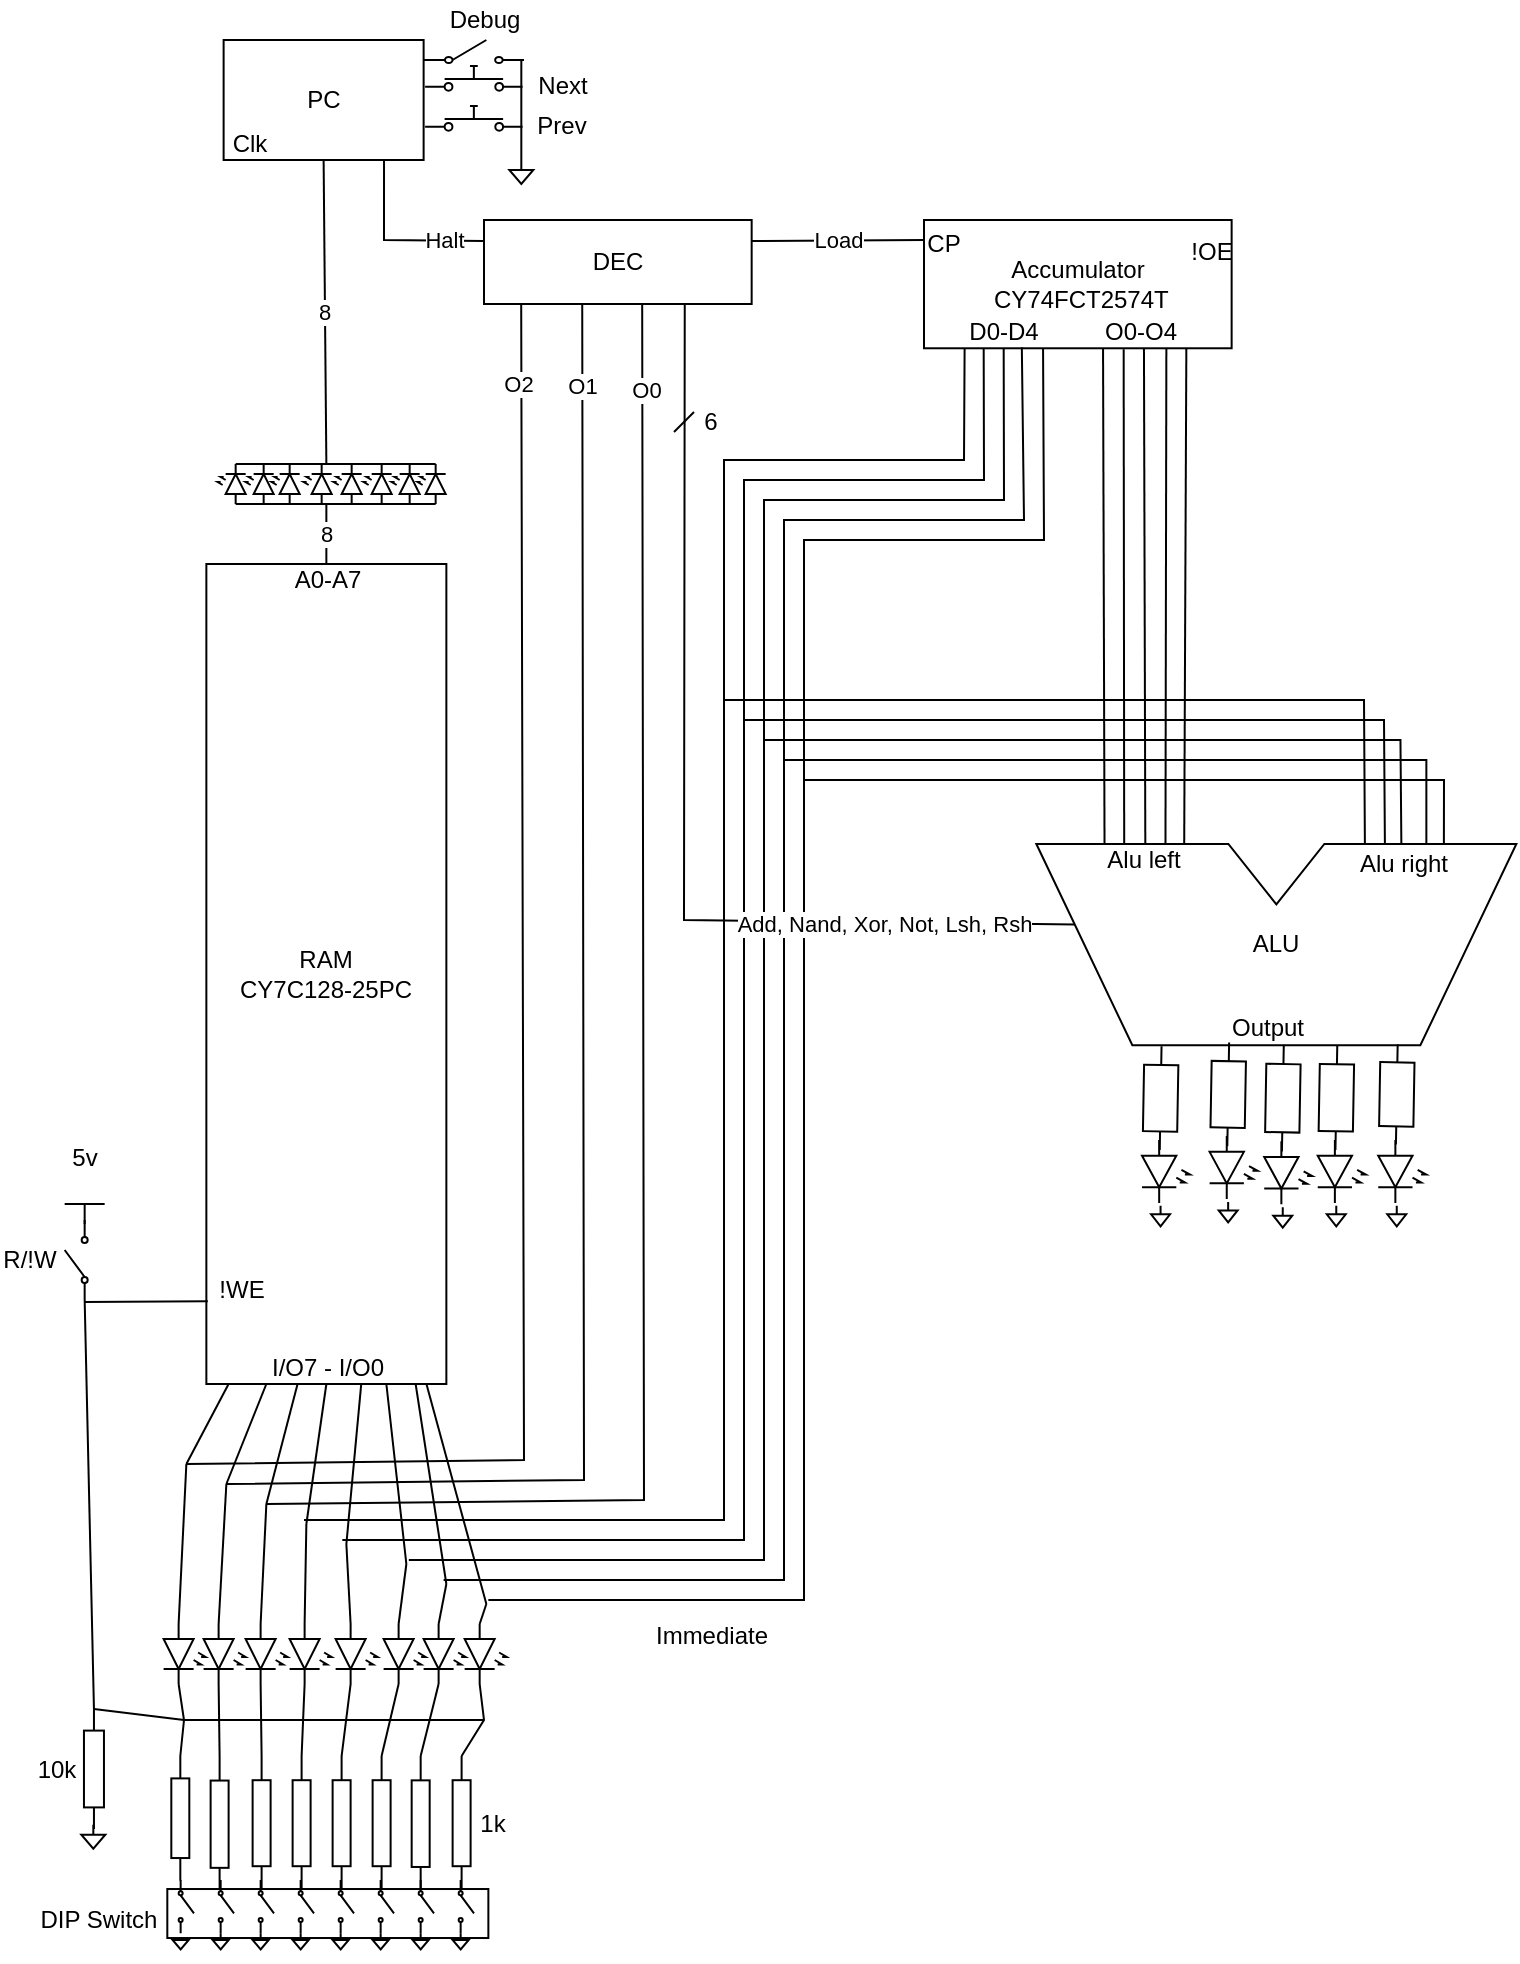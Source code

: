 <mxfile version="25.0.2">
  <diagram name="Page-1" id="2MYuPslPh6wgR6PDxYFr">
    <mxGraphModel dx="489" dy="592" grid="1" gridSize="10" guides="1" tooltips="1" connect="1" arrows="1" fold="1" page="1" pageScale="1" pageWidth="850" pageHeight="1100" math="0" shadow="0">
      <root>
        <mxCell id="0" />
        <mxCell id="1" parent="0" />
        <mxCell id="XaXqWwQPE1AyAoHPwtIc-2" value="RAM&lt;div&gt;CY7C128-25PC&lt;/div&gt;" style="rounded=0;whiteSpace=wrap;html=1;" parent="1" vertex="1">
          <mxGeometry x="141.18" y="292" width="120" height="410" as="geometry" />
        </mxCell>
        <mxCell id="XaXqWwQPE1AyAoHPwtIc-3" value="ALU" style="shape=stencil(rZTvDoIgFMWfhq8OIZt9bFbvQUrJInBg/96+q5RTzFbU5tzuOd6fXDmCaGZLVnFEcInoChESYwx3qC9ezWzF89qJZ2YE20ruHFsbfeAXUdQPhlAlN6JuXLpGeAnPNBfNcq0UQIRWduD0fIAxoaAXXx0MR8S95vaoXYXI5gtE+jsiGSDiEAT2lhHNQiix9z2ieQhl4UGS1xCagTK1bTTbsvywN/qkinHXpLfThr8wOltI6SL1ZqiKNWEbGU/7qM+8N+3nu/8ESKF6AI/Q/RPfMNI/MLqm8FHmPxOSIYEGIGYBi8iltu8SAfpEKOCMm4pT2zbKY6u6c7EV7g==);whiteSpace=wrap;html=1;" parent="1" vertex="1">
          <mxGeometry x="556.18" y="432" width="240" height="100.65" as="geometry" />
        </mxCell>
        <mxCell id="XaXqWwQPE1AyAoHPwtIc-4" value="PC" style="rounded=0;whiteSpace=wrap;html=1;" parent="1" vertex="1">
          <mxGeometry x="149.81" y="30" width="100" height="60" as="geometry" />
        </mxCell>
        <mxCell id="XaXqWwQPE1AyAoHPwtIc-5" value="DEC" style="rounded=0;whiteSpace=wrap;html=1;" parent="1" vertex="1">
          <mxGeometry x="280" y="120" width="133.83" height="42" as="geometry" />
        </mxCell>
        <mxCell id="XaXqWwQPE1AyAoHPwtIc-35" value="" style="group" parent="1" vertex="1" connectable="0">
          <mxGeometry x="610" y="510" width="151.4" height="120" as="geometry" />
        </mxCell>
        <mxCell id="XaXqWwQPE1AyAoHPwtIc-8" value="" style="shape=stencil(pZXhboMgFIWfhr+Lgo3dz4Vt70Ht7SSlYIC129sXRZNSlVhIjAnnyMe9RwiIUNOyDhAuWkQ+EcZV4V5ueAuHzHTQWK9dmebsIMA7xmp1hhs/2pHAZQua294lX6j4cN/0D6GNktJBuJImcB58B2NcurnFn4eNy/+Po7d654XOLXEBC9obpVcR/t5MLrPIhDplrSFCD6w5/2j1K4+L9XSsD2tmTPZFXeGh0DCDKZLlXieE4HIdUSUgSIggmxCNUAYi/8XpsygGdSU/Qk9KQyTYExfCb8jIqi+ln9J2NPxtiLCIp/BTtsATYtsWiFaRkkWVnwWusrPAdYAod/mI/euNlO8hok6oAocInI+IZrF8Yidv9eAN02Ynd1D97TMIdw==);html=1;verticalAlign=top;align=left;spacingTop=25;spacing=0;spacingLeft=35;direction=east;fillColor=none;rotation=90;" parent="XaXqWwQPE1AyAoHPwtIc-35" vertex="1">
          <mxGeometry x="0.411" y="68.571" width="31.492" height="34.286" as="geometry" />
        </mxCell>
        <mxCell id="XaXqWwQPE1AyAoHPwtIc-9" value="" style="shape=stencil(pZXhboMgFIWfhr+Lgo3dz4Vt70Ht7SSlYIC129sXRZNSlVhIjAnnyMe9RwiIUNOyDhAuWkQ+EcZV4V5ueAuHzHTQWK9dmebsIMA7xmp1hhs/2pHAZQua294lX6j4cN/0D6GNktJBuJImcB58B2NcurnFn4eNy/+Po7d654XOLXEBC9obpVcR/t5MLrPIhDplrSFCD6w5/2j1K4+L9XSsD2tmTPZFXeGh0DCDKZLlXieE4HIdUSUgSIggmxCNUAYi/8XpsygGdSU/Qk9KQyTYExfCb8jIqi+ln9J2NPxtiLCIp/BTtsATYtsWiFaRkkWVnwWusrPAdYAod/mI/euNlO8hok6oAocInI+IZrF8Yidv9eAN02Ynd1D97TMIdw==);html=1;verticalAlign=top;align=left;spacingTop=25;spacing=0;spacingLeft=35;direction=east;fillColor=none;rotation=90;" parent="XaXqWwQPE1AyAoHPwtIc-35" vertex="1">
          <mxGeometry x="61.507" y="69.281" width="31.492" height="34.286" as="geometry" />
        </mxCell>
        <mxCell id="XaXqWwQPE1AyAoHPwtIc-10" value="" style="shape=stencil(pZXhboMgFIWfhr+Lgo3dz4Vt70Ht7SSlYIC129sXRZNSlVhIjAnnyMe9RwiIUNOyDhAuWkQ+EcZV4V5ueAuHzHTQWK9dmebsIMA7xmp1hhs/2pHAZQua294lX6j4cN/0D6GNktJBuJImcB58B2NcurnFn4eNy/+Po7d654XOLXEBC9obpVcR/t5MLrPIhDplrSFCD6w5/2j1K4+L9XSsD2tmTPZFXeGh0DCDKZLlXieE4HIdUSUgSIggmxCNUAYi/8XpsygGdSU/Qk9KQyTYExfCb8jIqi+ln9J2NPxtiLCIp/BTtsATYtsWiFaRkkWVnwWusrPAdYAod/mI/euNlO8hok6oAocInI+IZrF8Yidv9eAN02Ynd1D97TMIdw==);html=1;verticalAlign=top;align=left;spacingTop=25;spacing=0;spacingLeft=35;direction=east;fillColor=none;rotation=90;" parent="XaXqWwQPE1AyAoHPwtIc-35" vertex="1">
          <mxGeometry x="88.262" y="68.571" width="31.492" height="34.286" as="geometry" />
        </mxCell>
        <mxCell id="XaXqWwQPE1AyAoHPwtIc-11" value="" style="shape=stencil(pZXhboMgFIWfhr+Lgo3dz4Vt70Ht7SSlYIC129sXRZNSlVhIjAnnyMe9RwiIUNOyDhAuWkQ+EcZV4V5ueAuHzHTQWK9dmebsIMA7xmp1hhs/2pHAZQua294lX6j4cN/0D6GNktJBuJImcB58B2NcurnFn4eNy/+Po7d654XOLXEBC9obpVcR/t5MLrPIhDplrSFCD6w5/2j1K4+L9XSsD2tmTPZFXeGh0DCDKZLlXieE4HIdUSUgSIggmxCNUAYi/8XpsygGdSU/Qk9KQyTYExfCb8jIqi+ln9J2NPxtiLCIp/BTtsATYtsWiFaRkkWVnwWusrPAdYAod/mI/euNlO8hok6oAocInI+IZrF8Yidv9eAN02Ynd1D97TMIdw==);html=1;verticalAlign=top;align=left;spacingTop=25;spacing=0;spacingLeft=35;direction=east;fillColor=none;rotation=90;" parent="XaXqWwQPE1AyAoHPwtIc-35" vertex="1">
          <mxGeometry x="118.508" y="68.571" width="31.492" height="34.286" as="geometry" />
        </mxCell>
        <mxCell id="XaXqWwQPE1AyAoHPwtIc-12" value="" style="shape=stencil(tZRNDoIwEIVP063pj7g3qPcoOEojtKRU1NtbqBgr1CjChmTey3y8ZqZFLK4yXgKiOENsgyil2H5sefFLXpWQGqfVXAue5OCcymh1govYmwdByAy0MI3LtgivUcPAiMWpktJChJKV57z4FsaFtL346mCP39+8qrT8AgxopxKnIrr7HruI5gGTmfL62C795HmnA/uJyVyDmwxMxmNZbJXQcrM44enpqNVZ7vtdQe+gNAwYT1vkubt4H45Z8uZK9ozOLlQNL+cfvGnD6I6QCxkmRL8Tlv8C3iIQOgKxmjjER0K7BIE52ac5NOG2rbcireqe81a4Aw==);whiteSpace=wrap;html=1;" parent="XaXqWwQPE1AyAoHPwtIc-35" vertex="1">
          <mxGeometry x="0.411" y="102.857" width="15.746" height="17.143" as="geometry" />
        </mxCell>
        <mxCell id="XaXqWwQPE1AyAoHPwtIc-13" value="" style="shape=stencil(tZRNDoIwEIVP063pj7g3qPcoOEojtKRU1NtbqBgr1CjChmTey3y8ZqZFLK4yXgKiOENsgyil2H5sefFLXpWQGqfVXAue5OCcymh1govYmwdByAy0MI3LtgivUcPAiMWpktJChJKV57z4FsaFtL346mCP39+8qrT8AgxopxKnIrr7HruI5gGTmfL62C795HmnA/uJyVyDmwxMxmNZbJXQcrM44enpqNVZ7vtdQe+gNAwYT1vkubt4H45Z8uZK9ozOLlQNL+cfvGnD6I6QCxkmRL8Tlv8C3iIQOgKxmjjER0K7BIE52ac5NOG2rbcireqe81a4Aw==);whiteSpace=wrap;html=1;" parent="XaXqWwQPE1AyAoHPwtIc-35" vertex="1">
          <mxGeometry x="61.507" y="103.567" width="15.746" height="17.143" as="geometry" />
        </mxCell>
        <mxCell id="XaXqWwQPE1AyAoHPwtIc-14" value="" style="shape=stencil(tZRNDoIwEIVP063pj7g3qPcoOEojtKRU1NtbqBgr1CjChmTey3y8ZqZFLK4yXgKiOENsgyil2H5sefFLXpWQGqfVXAue5OCcymh1govYmwdByAy0MI3LtgivUcPAiMWpktJChJKV57z4FsaFtL346mCP39+8qrT8AgxopxKnIrr7HruI5gGTmfL62C795HmnA/uJyVyDmwxMxmNZbJXQcrM44enpqNVZ7vtdQe+gNAwYT1vkubt4H45Z8uZK9ozOLlQNL+cfvGnD6I6QCxkmRL8Tlv8C3iIQOgKxmjjER0K7BIE52ac5NOG2rbcireqe81a4Aw==);whiteSpace=wrap;html=1;" parent="XaXqWwQPE1AyAoHPwtIc-35" vertex="1">
          <mxGeometry x="88.262" y="102.857" width="15.746" height="17.143" as="geometry" />
        </mxCell>
        <mxCell id="XaXqWwQPE1AyAoHPwtIc-15" value="" style="shape=stencil(tZRNDoIwEIVP063pj7g3qPcoOEojtKRU1NtbqBgr1CjChmTey3y8ZqZFLK4yXgKiOENsgyil2H5sefFLXpWQGqfVXAue5OCcymh1govYmwdByAy0MI3LtgivUcPAiMWpktJChJKV57z4FsaFtL346mCP39+8qrT8AgxopxKnIrr7HruI5gGTmfL62C795HmnA/uJyVyDmwxMxmNZbJXQcrM44enpqNVZ7vtdQe+gNAwYT1vkubt4H45Z8uZK9ozOLlQNL+cfvGnD6I6QCxkmRL8Tlv8C3iIQOgKxmjjER0K7BIE52ac5NOG2rbcireqe81a4Aw==);whiteSpace=wrap;html=1;" parent="XaXqWwQPE1AyAoHPwtIc-35" vertex="1">
          <mxGeometry x="118.508" y="102.857" width="15.746" height="17.143" as="geometry" />
        </mxCell>
        <mxCell id="XaXqWwQPE1AyAoHPwtIc-16" value="" style="pointerEvents=1;verticalLabelPosition=middle;shadow=0;dashed=0;align=left;html=1;verticalAlign=top;shape=mxgraph.electrical.resistors.resistor_1;labelPosition=center;spacingBottom=0;spacingLeft=25;direction=west;spacingTop=10;spacing=0;points=[[0,0.5,0,0,0],[0.5,0,0,0,-3],[0.5,1,0,0,2],[1,0.5,0,0,0]];fillColor=none;rotation=91;" parent="XaXqWwQPE1AyAoHPwtIc-35" vertex="1">
          <mxGeometry x="-17.63" y="40.53" width="51.9" height="17.14" as="geometry" />
        </mxCell>
        <mxCell id="XaXqWwQPE1AyAoHPwtIc-17" value="" style="pointerEvents=1;verticalLabelPosition=middle;shadow=0;dashed=0;align=left;html=1;verticalAlign=top;shape=mxgraph.electrical.resistors.resistor_1;labelPosition=center;spacingBottom=0;spacingLeft=25;direction=west;spacingTop=10;spacing=0;points=[[0,0.5,0,0,0],[0.5,0,0,0,-3],[0.5,1,0,0,2],[1,0.5,0,0,0]];fillColor=none;rotation=91;" parent="XaXqWwQPE1AyAoHPwtIc-35" vertex="1">
          <mxGeometry x="42.77" y="40.53" width="53.32" height="17.14" as="geometry" />
        </mxCell>
        <mxCell id="XaXqWwQPE1AyAoHPwtIc-18" value="" style="pointerEvents=1;verticalLabelPosition=middle;shadow=0;dashed=0;align=left;html=1;verticalAlign=top;shape=mxgraph.electrical.resistors.resistor_1;labelPosition=center;spacingBottom=0;spacingLeft=25;direction=west;spacingTop=10;spacing=0;points=[[0,0.5,0,0,0],[0.5,0,0,0,-3],[0.5,1,0,0,2],[1,0.5,0,0,0]];fillColor=none;rotation=91;" parent="XaXqWwQPE1AyAoHPwtIc-35" vertex="1">
          <mxGeometry x="70" y="40.3" width="52.36" height="17.14" as="geometry" />
        </mxCell>
        <mxCell id="XaXqWwQPE1AyAoHPwtIc-19" value="" style="pointerEvents=1;verticalLabelPosition=middle;shadow=0;dashed=0;align=left;html=1;verticalAlign=top;shape=mxgraph.electrical.resistors.resistor_1;labelPosition=center;spacingBottom=0;spacingLeft=25;direction=west;spacingTop=10;spacing=0;points=[[0,0.5,0,0,0],[0.5,0,0,0,-3],[0.5,1,0,0,2],[1,0.5,0,0,0]];fillColor=none;rotation=91;" parent="XaXqWwQPE1AyAoHPwtIc-35" vertex="1">
          <mxGeometry x="101.4" y="38.62" width="50" height="17.14" as="geometry" />
        </mxCell>
        <mxCell id="8v12p0gSR2IwAuQ5N-L2-43" value="Output" style="text;html=1;align=center;verticalAlign=middle;whiteSpace=wrap;rounded=0;" parent="XaXqWwQPE1AyAoHPwtIc-35" vertex="1">
          <mxGeometry x="31.52" y="7" width="60" height="13" as="geometry" />
        </mxCell>
        <mxCell id="8v12p0gSR2IwAuQ5N-L2-46" value="" style="shape=stencil(pZXhboMgFIWfhr+Lgo3dz4Vt70Ht7SSlYIC129sXRZNSlVhIjAnnyMe9RwiIUNOyDhAuWkQ+EcZV4V5ueAuHzHTQWK9dmebsIMA7xmp1hhs/2pHAZQua294lX6j4cN/0D6GNktJBuJImcB58B2NcurnFn4eNy/+Po7d654XOLXEBC9obpVcR/t5MLrPIhDplrSFCD6w5/2j1K4+L9XSsD2tmTPZFXeGh0DCDKZLlXieE4HIdUSUgSIggmxCNUAYi/8XpsygGdSU/Qk9KQyTYExfCb8jIqi+ln9J2NPxtiLCIp/BTtsATYtsWiFaRkkWVnwWusrPAdYAod/mI/euNlO8hok6oAocInI+IZrF8Yidv9eAN02Ynd1D97TMIdw==);html=1;verticalAlign=top;align=left;spacingTop=25;spacing=0;spacingLeft=35;direction=east;fillColor=none;rotation=90;" parent="XaXqWwQPE1AyAoHPwtIc-35" vertex="1">
          <mxGeometry x="34.201" y="66.661" width="31.492" height="34.286" as="geometry" />
        </mxCell>
        <mxCell id="8v12p0gSR2IwAuQ5N-L2-47" value="" style="shape=stencil(tZRNDoIwEIVP063pj7g3qPcoOEojtKRU1NtbqBgr1CjChmTey3y8ZqZFLK4yXgKiOENsgyil2H5sefFLXpWQGqfVXAue5OCcymh1govYmwdByAy0MI3LtgivUcPAiMWpktJChJKV57z4FsaFtL346mCP39+8qrT8AgxopxKnIrr7HruI5gGTmfL62C795HmnA/uJyVyDmwxMxmNZbJXQcrM44enpqNVZ7vtdQe+gNAwYT1vkubt4H45Z8uZK9ozOLlQNL+cfvGnD6I6QCxkmRL8Tlv8C3iIQOgKxmjjER0K7BIE52ac5NOG2rbcireqe81a4Aw==);whiteSpace=wrap;html=1;" parent="XaXqWwQPE1AyAoHPwtIc-35" vertex="1">
          <mxGeometry x="34.201" y="100.947" width="15.746" height="17.143" as="geometry" />
        </mxCell>
        <mxCell id="8v12p0gSR2IwAuQ5N-L2-48" value="" style="pointerEvents=1;verticalLabelPosition=middle;shadow=0;dashed=0;align=left;html=1;verticalAlign=top;shape=mxgraph.electrical.resistors.resistor_1;labelPosition=center;spacingBottom=0;spacingLeft=25;direction=west;spacingTop=10;spacing=0;points=[[0,0.5,0,0,0],[0.5,0,0,0,-3],[0.5,1,0,0,2],[1,0.5,0,0,0]];fillColor=none;rotation=91;" parent="XaXqWwQPE1AyAoHPwtIc-35" vertex="1">
          <mxGeometry x="16.16" y="38.62" width="51.9" height="17.14" as="geometry" />
        </mxCell>
        <mxCell id="XaXqWwQPE1AyAoHPwtIc-54" value="DIP Switch" style="text;html=1;align=center;verticalAlign=middle;whiteSpace=wrap;rounded=0;" parent="1" vertex="1">
          <mxGeometry x="52.99" y="965.01" width="68.66" height="10" as="geometry" />
        </mxCell>
        <mxCell id="XaXqWwQPE1AyAoHPwtIc-58" value="I/O7 - I/O0" style="text;html=1;align=center;verticalAlign=middle;whiteSpace=wrap;rounded=0;" parent="1" vertex="1">
          <mxGeometry x="172.18" y="689" width="60" height="10" as="geometry" />
        </mxCell>
        <mxCell id="XaXqWwQPE1AyAoHPwtIc-107" value="A0-A7" style="text;html=1;align=center;verticalAlign=middle;whiteSpace=wrap;rounded=0;" parent="1" vertex="1">
          <mxGeometry x="178.08" y="295" width="47.67" height="10" as="geometry" />
        </mxCell>
        <mxCell id="XaXqWwQPE1AyAoHPwtIc-115" value="!WE" style="text;html=1;align=center;verticalAlign=middle;whiteSpace=wrap;rounded=0;" parent="1" vertex="1">
          <mxGeometry x="144.16" y="650" width="30" height="10" as="geometry" />
        </mxCell>
        <mxCell id="XaXqWwQPE1AyAoHPwtIc-126" value="" style="pointerEvents=1;verticalLabelPosition=middle;shadow=0;dashed=0;align=left;html=1;verticalAlign=top;shape=mxgraph.electrical.resistors.resistor_1;labelPosition=center;spacingBottom=0;spacingLeft=25;direction=west;spacingTop=10;spacing=0;points=[[0,0.5,0,0,0],[0.5,0,0,0,-3],[0.5,1,0,0,2],[1,0.5,0,0,0]];fillColor=none;rotation=90;" parent="1" vertex="1">
          <mxGeometry x="54.98" y="889.5" width="60" height="10" as="geometry" />
        </mxCell>
        <mxCell id="XaXqWwQPE1AyAoHPwtIc-127" value="" style="shape=stencil(pZXhboMgFIWfhr+Lgo3dz4Vt70Ht7SSlYIC129sXRZNSlVhIjAnnyMe9RwiIUNOyDhAuWkQ+EcZV4V5ueAuHzHTQWK9dmebsIMA7xmp1hhs/2pHAZQua294lX6j4cN/0D6GNktJBuJImcB58B2NcurnFn4eNy/+Po7d654XOLXEBC9obpVcR/t5MLrPIhDplrSFCD6w5/2j1K4+L9XSsD2tmTPZFXeGh0DCDKZLlXieE4HIdUSUgSIggmxCNUAYi/8XpsygGdSU/Qk9KQyTYExfCb8jIqi+ln9J2NPxtiLCIp/BTtsATYtsWiFaRkkWVnwWusrPAdYAod/mI/euNlO8hok6oAocInI+IZrF8Yidv9eAN02Ynd1D97TMIdw==);html=1;verticalAlign=top;align=left;spacingTop=25;spacing=0;spacingLeft=35;direction=east;fillColor=none;rotation=90;" parent="1" vertex="1">
          <mxGeometry x="160.81" y="822" width="30" height="30" as="geometry" />
        </mxCell>
        <mxCell id="XaXqWwQPE1AyAoHPwtIc-128" value="" style="shape=stencil(pZXhboMgFIWfhr+Lgo3dz4Vt70Ht7SSlYIC129sXRZNSlVhIjAnnyMe9RwiIUNOyDhAuWkQ+EcZV4V5ueAuHzHTQWK9dmebsIMA7xmp1hhs/2pHAZQua294lX6j4cN/0D6GNktJBuJImcB58B2NcurnFn4eNy/+Po7d654XOLXEBC9obpVcR/t5MLrPIhDplrSFCD6w5/2j1K4+L9XSsD2tmTPZFXeGh0DCDKZLlXieE4HIdUSUgSIggmxCNUAYi/8XpsygGdSU/Qk9KQyTYExfCb8jIqi+ln9J2NPxtiLCIp/BTtsATYtsWiFaRkkWVnwWusrPAdYAod/mI/euNlO8hok6oAocInI+IZrF8Yidv9eAN02Ynd1D97TMIdw==);html=1;verticalAlign=top;align=left;spacingTop=25;spacing=0;spacingLeft=35;direction=east;fillColor=none;rotation=90;" parent="1" vertex="1">
          <mxGeometry x="182.81" y="822" width="30" height="30" as="geometry" />
        </mxCell>
        <mxCell id="XaXqWwQPE1AyAoHPwtIc-129" value="" style="shape=stencil(pZXhboMgFIWfhr+Lgo3dz4Vt70Ht7SSlYIC129sXRZNSlVhIjAnnyMe9RwiIUNOyDhAuWkQ+EcZV4V5ueAuHzHTQWK9dmebsIMA7xmp1hhs/2pHAZQua294lX6j4cN/0D6GNktJBuJImcB58B2NcurnFn4eNy/+Po7d654XOLXEBC9obpVcR/t5MLrPIhDplrSFCD6w5/2j1K4+L9XSsD2tmTPZFXeGh0DCDKZLlXieE4HIdUSUgSIggmxCNUAYi/8XpsygGdSU/Qk9KQyTYExfCb8jIqi+ln9J2NPxtiLCIp/BTtsATYtsWiFaRkkWVnwWusrPAdYAod/mI/euNlO8hok6oAocInI+IZrF8Yidv9eAN02Ynd1D97TMIdw==);html=1;verticalAlign=top;align=left;spacingTop=25;spacing=0;spacingLeft=35;direction=east;fillColor=none;rotation=90;" parent="1" vertex="1">
          <mxGeometry x="205.81" y="822" width="30" height="30" as="geometry" />
        </mxCell>
        <mxCell id="XaXqWwQPE1AyAoHPwtIc-130" value="" style="shape=stencil(pZXhboMgFIWfhr+Lgo3dz4Vt70Ht7SSlYIC129sXRZNSlVhIjAnnyMe9RwiIUNOyDhAuWkQ+EcZV4V5ueAuHzHTQWK9dmebsIMA7xmp1hhs/2pHAZQua294lX6j4cN/0D6GNktJBuJImcB58B2NcurnFn4eNy/+Po7d654XOLXEBC9obpVcR/t5MLrPIhDplrSFCD6w5/2j1K4+L9XSsD2tmTPZFXeGh0DCDKZLlXieE4HIdUSUgSIggmxCNUAYi/8XpsygGdSU/Qk9KQyTYExfCb8jIqi+ln9J2NPxtiLCIp/BTtsATYtsWiFaRkkWVnwWusrPAdYAod/mI/euNlO8hok6oAocInI+IZrF8Yidv9eAN02Ynd1D97TMIdw==);html=1;verticalAlign=top;align=left;spacingTop=25;spacing=0;spacingLeft=35;direction=east;fillColor=none;rotation=90;" parent="1" vertex="1">
          <mxGeometry x="229.81" y="822" width="30" height="30" as="geometry" />
        </mxCell>
        <mxCell id="XaXqWwQPE1AyAoHPwtIc-131" value="" style="shape=stencil(pZXhboMgFIWfhr+Lgo3dz4Vt70Ht7SSlYIC129sXRZNSlVhIjAnnyMe9RwiIUNOyDhAuWkQ+EcZV4V5ueAuHzHTQWK9dmebsIMA7xmp1hhs/2pHAZQua294lX6j4cN/0D6GNktJBuJImcB58B2NcurnFn4eNy/+Po7d654XOLXEBC9obpVcR/t5MLrPIhDplrSFCD6w5/2j1K4+L9XSsD2tmTPZFXeGh0DCDKZLlXieE4HIdUSUgSIggmxCNUAYi/8XpsygGdSU/Qk9KQyTYExfCb8jIqi+ln9J2NPxtiLCIp/BTtsATYtsWiFaRkkWVnwWusrPAdYAod/mI/euNlO8hok6oAocInI+IZrF8Yidv9eAN02Ynd1D97TMIdw==);html=1;verticalAlign=top;align=left;spacingTop=25;spacing=0;spacingLeft=35;direction=east;fillColor=none;rotation=90;" parent="1" vertex="1">
          <mxGeometry x="249.81" y="822" width="30" height="30" as="geometry" />
        </mxCell>
        <mxCell id="XaXqWwQPE1AyAoHPwtIc-132" value="" style="shape=stencil(pZXhboMgFIWfhr+Lgo3dz4Vt70Ht7SSlYIC129sXRZNSlVhIjAnnyMe9RwiIUNOyDhAuWkQ+EcZV4V5ueAuHzHTQWK9dmebsIMA7xmp1hhs/2pHAZQua294lX6j4cN/0D6GNktJBuJImcB58B2NcurnFn4eNy/+Po7d654XOLXEBC9obpVcR/t5MLrPIhDplrSFCD6w5/2j1K4+L9XSsD2tmTPZFXeGh0DCDKZLlXieE4HIdUSUgSIggmxCNUAYi/8XpsygGdSU/Qk9KQyTYExfCb8jIqi+ln9J2NPxtiLCIp/BTtsATYtsWiFaRkkWVnwWusrPAdYAod/mI/euNlO8hok6oAocInI+IZrF8Yidv9eAN02Ynd1D97TMIdw==);html=1;verticalAlign=top;align=left;spacingTop=25;spacing=0;spacingLeft=35;direction=east;fillColor=none;rotation=90;" parent="1" vertex="1">
          <mxGeometry x="270.33" y="822" width="30" height="30" as="geometry" />
        </mxCell>
        <mxCell id="XaXqWwQPE1AyAoHPwtIc-133" value="" style="shape=stencil(pZXhboMgFIWfhr+Lgo3dz4Vt70Ht7SSlYIC129sXRZNSlVhIjAnnyMe9RwiIUNOyDhAuWkQ+EcZV4V5ueAuHzHTQWK9dmebsIMA7xmp1hhs/2pHAZQua294lX6j4cN/0D6GNktJBuJImcB58B2NcurnFn4eNy/+Po7d654XOLXEBC9obpVcR/t5MLrPIhDplrSFCD6w5/2j1K4+L9XSsD2tmTPZFXeGh0DCDKZLlXieE4HIdUSUgSIggmxCNUAYi/8XpsygGdSU/Qk9KQyTYExfCb8jIqi+ln9J2NPxtiLCIp/BTtsATYtsWiFaRkkWVnwWusrPAdYAod/mI/euNlO8hok6oAocInI+IZrF8Yidv9eAN02Ynd1D97TMIdw==);html=1;verticalAlign=top;align=left;spacingTop=25;spacing=0;spacingLeft=35;direction=east;fillColor=none;rotation=90;" parent="1" vertex="1">
          <mxGeometry x="139.81" y="822" width="30" height="30" as="geometry" />
        </mxCell>
        <mxCell id="XaXqWwQPE1AyAoHPwtIc-134" value="" style="shape=stencil(pZXhboMgFIWfhr+Lgo3dz4Vt70Ht7SSlYIC129sXRZNSlVhIjAnnyMe9RwiIUNOyDhAuWkQ+EcZV4V5ueAuHzHTQWK9dmebsIMA7xmp1hhs/2pHAZQua294lX6j4cN/0D6GNktJBuJImcB58B2NcurnFn4eNy/+Po7d654XOLXEBC9obpVcR/t5MLrPIhDplrSFCD6w5/2j1K4+L9XSsD2tmTPZFXeGh0DCDKZLlXieE4HIdUSUgSIggmxCNUAYi/8XpsygGdSU/Qk9KQyTYExfCb8jIqi+ln9J2NPxtiLCIp/BTtsATYtsWiFaRkkWVnwWusrPAdYAod/mI/euNlO8hok6oAocInI+IZrF8Yidv9eAN02Ynd1D97TMIdw==);html=1;verticalAlign=top;align=left;spacingTop=25;spacing=0;spacingLeft=35;direction=east;fillColor=none;rotation=90;" parent="1" vertex="1">
          <mxGeometry x="119.81" y="822" width="30" height="30" as="geometry" />
        </mxCell>
        <mxCell id="XaXqWwQPE1AyAoHPwtIc-135" value="" style="shape=stencil(vVTRbsIgFP0aXhcKq/pquu0/sF5XIgIBptvfS3upaa1sumZLmibnnHI43Hsp4ZVvhAXCaEP4C2HsmcZXhCeEqwSFt1AH5I7CSbFRgIoPzuzhJLchOUjdgJOhVfkroev4TfvwqjZaRxNptB8pAz2aCanjWvqJZmn7r4SeSsQ27nCAAA75AlnC3u42LuYY8yoyuePwaiPq/bszH3o7XZXVdsbBDeEiS6Ww1N8c1Iq2CROhlw/mCIPSjmvbl/q2d2+hpB5YFMtfWIxTMD47RXk1JI+HWMwPsaIPWHSTkGlWvJE/tfmuWQClpPX5ZvUwXfQFomaEct5/lLD8h4Rd6Sd3rWPxT9gRZw==);whiteSpace=wrap;html=1;rotation=-90;" parent="1" vertex="1">
          <mxGeometry x="60.33" y="630" width="40" height="20" as="geometry" />
        </mxCell>
        <mxCell id="XaXqWwQPE1AyAoHPwtIc-137" value="R/!W" style="text;html=1;align=center;verticalAlign=middle;whiteSpace=wrap;rounded=0;" parent="1" vertex="1">
          <mxGeometry x="38.33" y="630" width="30" height="20" as="geometry" />
        </mxCell>
        <mxCell id="XaXqWwQPE1AyAoHPwtIc-156" value="5v" style="verticalLabelPosition=middle;verticalAlign=top;shape=mxgraph.electrical.signal_sources.vdd;shadow=0;dashed=0;align=center;strokeWidth=1;fontSize=12;html=1;flipV=1;direction=east;labelPosition=center;spacingBottom=0;spacing=0;spacingTop=-35;fillColor=none;" parent="1" vertex="1">
          <mxGeometry x="70.33" y="612" width="20" height="10" as="geometry" />
        </mxCell>
        <mxCell id="XaXqWwQPE1AyAoHPwtIc-157" value="" style="shape=stencil(tZRNDoIwEIVP063pj7g3qPcoOEojtKRU1NtbqBgr1CjChmTey3y8ZqZFLK4yXgKiOENsgyil2H5sefFLXpWQGqfVXAue5OCcymh1govYmwdByAy0MI3LtgivUcPAiMWpktJChJKV57z4FsaFtL346mCP39+8qrT8AgxopxKnIrr7HruI5gGTmfL62C795HmnA/uJyVyDmwxMxmNZbJXQcrM44enpqNVZ7vtdQe+gNAwYT1vkubt4H45Z8uZK9ozOLlQNL+cfvGnD6I6QCxkmRL8Tlv8C3iIQOgKxmjjER0K7BIE52ac5NOG2rbcireqe81a4Aw==);whiteSpace=wrap;html=1;" parent="1" vertex="1">
          <mxGeometry x="74.66" y="922.33" width="20" height="20" as="geometry" />
        </mxCell>
        <mxCell id="XaXqWwQPE1AyAoHPwtIc-165" value="" style="pointerEvents=1;verticalLabelPosition=middle;shadow=0;dashed=0;align=left;html=1;verticalAlign=top;shape=mxgraph.electrical.resistors.resistor_1;labelPosition=center;spacingBottom=0;spacingLeft=25;direction=west;spacingTop=10;spacing=0;points=[[0,0.5,0,0,0],[0.5,0,0,0,-3],[0.5,1,0,0,2],[1,0.5,0,0,0]];fillColor=none;rotation=90;" parent="1" vertex="1">
          <mxGeometry x="97.05" y="914.61" width="62.22" height="9" as="geometry" />
        </mxCell>
        <mxCell id="XaXqWwQPE1AyAoHPwtIc-166" value="" style="pointerEvents=1;verticalLabelPosition=middle;shadow=0;dashed=0;align=left;html=1;verticalAlign=top;shape=mxgraph.electrical.resistors.resistor_1;labelPosition=center;spacingBottom=0;spacingLeft=25;direction=west;spacingTop=10;spacing=0;points=[[0,0.5,0,0,0],[0.5,0,0,0,-3],[0.5,1,0,0,2],[1,0.5,0,0,0]];fillColor=none;rotation=90;" parent="1" vertex="1">
          <mxGeometry x="113.71" y="917.6" width="68.19" height="9" as="geometry" />
        </mxCell>
        <mxCell id="XaXqWwQPE1AyAoHPwtIc-167" value="" style="pointerEvents=1;verticalLabelPosition=middle;shadow=0;dashed=0;align=left;html=1;verticalAlign=top;shape=mxgraph.electrical.resistors.resistor_1;labelPosition=center;spacingBottom=0;spacingLeft=25;direction=west;spacingTop=10;spacing=0;points=[[0,0.5,0,0,0],[0.5,0,0,0,-3],[0.5,1,0,0,2],[1,0.5,0,0,0]];fillColor=none;rotation=90;" parent="1" vertex="1">
          <mxGeometry x="135.21" y="917.1" width="67.19" height="9" as="geometry" />
        </mxCell>
        <mxCell id="XaXqWwQPE1AyAoHPwtIc-168" value="" style="pointerEvents=1;verticalLabelPosition=middle;shadow=0;dashed=0;align=left;html=1;verticalAlign=top;shape=mxgraph.electrical.resistors.resistor_1;labelPosition=center;spacingBottom=0;spacingLeft=25;direction=west;spacingTop=10;spacing=0;points=[[0,0.5,0,0,0],[0.5,0,0,0,-3],[0.5,1,0,0,2],[1,0.5,0,0,0]];fillColor=none;rotation=90;" parent="1" vertex="1">
          <mxGeometry x="155.21" y="917.1" width="67.19" height="9" as="geometry" />
        </mxCell>
        <mxCell id="XaXqWwQPE1AyAoHPwtIc-169" value="" style="pointerEvents=1;verticalLabelPosition=middle;shadow=0;dashed=0;align=left;html=1;verticalAlign=top;shape=mxgraph.electrical.resistors.resistor_1;labelPosition=center;spacingBottom=0;spacingLeft=25;direction=west;spacingTop=10;spacing=0;points=[[0,0.5,0,0,0],[0.5,0,0,0,-3],[0.5,1,0,0,2],[1,0.5,0,0,0]];fillColor=none;rotation=90;" parent="1" vertex="1">
          <mxGeometry x="175.21" y="917.1" width="67.19" height="9" as="geometry" />
        </mxCell>
        <mxCell id="XaXqWwQPE1AyAoHPwtIc-170" value="" style="pointerEvents=1;verticalLabelPosition=middle;shadow=0;dashed=0;align=left;html=1;verticalAlign=top;shape=mxgraph.electrical.resistors.resistor_1;labelPosition=center;spacingBottom=0;spacingLeft=25;direction=west;spacingTop=10;spacing=0;points=[[0,0.5,0,0,0],[0.5,0,0,0,-3],[0.5,1,0,0,2],[1,0.5,0,0,0]];fillColor=none;rotation=90;" parent="1" vertex="1">
          <mxGeometry x="195.21" y="917.1" width="67.19" height="9" as="geometry" />
        </mxCell>
        <mxCell id="XaXqWwQPE1AyAoHPwtIc-171" value="" style="pointerEvents=1;verticalLabelPosition=middle;shadow=0;dashed=0;align=left;html=1;verticalAlign=top;shape=mxgraph.electrical.resistors.resistor_1;labelPosition=center;spacingBottom=0;spacingLeft=25;direction=west;spacingTop=10;spacing=0;points=[[0,0.5,0,0,0],[0.5,0,0,0,-3],[0.5,1,0,0,2],[1,0.5,0,0,0]];fillColor=none;rotation=90;" parent="1" vertex="1">
          <mxGeometry x="214.5" y="917.33" width="67.67" height="9" as="geometry" />
        </mxCell>
        <mxCell id="XaXqWwQPE1AyAoHPwtIc-172" value="" style="pointerEvents=1;verticalLabelPosition=middle;shadow=0;dashed=0;align=left;html=1;verticalAlign=top;shape=mxgraph.electrical.resistors.resistor_1;labelPosition=center;spacingBottom=0;spacingLeft=25;direction=west;spacingTop=10;spacing=0;points=[[0,0.5,0,0,0],[0.5,0,0,0,-3],[0.5,1,0,0,2],[1,0.5,0,0,0]];fillColor=none;rotation=90;" parent="1" vertex="1">
          <mxGeometry x="235.21" y="917.1" width="67.19" height="9" as="geometry" />
        </mxCell>
        <mxCell id="XaXqWwQPE1AyAoHPwtIc-181" value="" style="endArrow=none;html=1;rounded=0;entryX=1;entryY=0.75;entryDx=0;entryDy=0;exitX=1;exitY=0.5;exitDx=0;exitDy=0;exitPerimeter=0;" parent="1" source="XaXqWwQPE1AyAoHPwtIc-165" target="XaXqWwQPE1AyAoHPwtIc-134" edge="1">
          <mxGeometry width="50" height="50" relative="1" as="geometry">
            <mxPoint x="141.66" y="922" as="sourcePoint" />
            <mxPoint x="191.66" y="872" as="targetPoint" />
            <Array as="points">
              <mxPoint x="130" y="870" />
            </Array>
          </mxGeometry>
        </mxCell>
        <mxCell id="XaXqWwQPE1AyAoHPwtIc-182" value="" style="endArrow=none;html=1;rounded=0;entryX=1;entryY=0.75;entryDx=0;entryDy=0;exitX=1;exitY=0.5;exitDx=0;exitDy=0;exitPerimeter=0;" parent="1" source="XaXqWwQPE1AyAoHPwtIc-166" target="XaXqWwQPE1AyAoHPwtIc-133" edge="1">
          <mxGeometry width="50" height="50" relative="1" as="geometry">
            <mxPoint x="152.806" y="892.0" as="sourcePoint" />
            <mxPoint x="152.81" y="852" as="targetPoint" />
          </mxGeometry>
        </mxCell>
        <mxCell id="XaXqWwQPE1AyAoHPwtIc-183" value="" style="endArrow=none;html=1;rounded=0;entryX=1;entryY=0.75;entryDx=0;entryDy=0;exitX=1;exitY=0.5;exitDx=0;exitDy=0;exitPerimeter=0;" parent="1" source="XaXqWwQPE1AyAoHPwtIc-167" target="XaXqWwQPE1AyAoHPwtIc-127" edge="1">
          <mxGeometry width="50" height="50" relative="1" as="geometry">
            <mxPoint x="157.66" y="898" as="sourcePoint" />
            <mxPoint x="157.66" y="862" as="targetPoint" />
          </mxGeometry>
        </mxCell>
        <mxCell id="XaXqWwQPE1AyAoHPwtIc-184" value="" style="endArrow=none;html=1;rounded=0;entryX=1;entryY=0.75;entryDx=0;entryDy=0;exitX=1;exitY=0.5;exitDx=0;exitDy=0;exitPerimeter=0;" parent="1" source="XaXqWwQPE1AyAoHPwtIc-168" target="XaXqWwQPE1AyAoHPwtIc-128" edge="1">
          <mxGeometry width="50" height="50" relative="1" as="geometry">
            <mxPoint x="178.66" y="898" as="sourcePoint" />
            <mxPoint x="178.66" y="862" as="targetPoint" />
          </mxGeometry>
        </mxCell>
        <mxCell id="XaXqWwQPE1AyAoHPwtIc-185" value="" style="endArrow=none;html=1;rounded=0;entryX=1;entryY=0.75;entryDx=0;entryDy=0;exitX=1;exitY=0.5;exitDx=0;exitDy=0;exitPerimeter=0;" parent="1" source="XaXqWwQPE1AyAoHPwtIc-169" target="XaXqWwQPE1AyAoHPwtIc-129" edge="1">
          <mxGeometry width="50" height="50" relative="1" as="geometry">
            <mxPoint x="198.66" y="898" as="sourcePoint" />
            <mxPoint x="200.66" y="862" as="targetPoint" />
          </mxGeometry>
        </mxCell>
        <mxCell id="XaXqWwQPE1AyAoHPwtIc-186" value="" style="endArrow=none;html=1;rounded=0;entryX=1;entryY=0.75;entryDx=0;entryDy=0;exitX=1;exitY=0.5;exitDx=0;exitDy=0;exitPerimeter=0;" parent="1" source="XaXqWwQPE1AyAoHPwtIc-170" target="XaXqWwQPE1AyAoHPwtIc-130" edge="1">
          <mxGeometry width="50" height="50" relative="1" as="geometry">
            <mxPoint x="218.66" y="898" as="sourcePoint" />
            <mxPoint x="223.66" y="862" as="targetPoint" />
          </mxGeometry>
        </mxCell>
        <mxCell id="XaXqWwQPE1AyAoHPwtIc-187" value="" style="endArrow=none;html=1;rounded=0;entryX=1;entryY=0.75;entryDx=0;entryDy=0;exitX=1;exitY=0.5;exitDx=0;exitDy=0;exitPerimeter=0;" parent="1" source="XaXqWwQPE1AyAoHPwtIc-171" target="XaXqWwQPE1AyAoHPwtIc-131" edge="1">
          <mxGeometry width="50" height="50" relative="1" as="geometry">
            <mxPoint x="238.66" y="898" as="sourcePoint" />
            <mxPoint x="247.66" y="862" as="targetPoint" />
          </mxGeometry>
        </mxCell>
        <mxCell id="XaXqWwQPE1AyAoHPwtIc-188" value="" style="endArrow=none;html=1;rounded=0;exitX=1;exitY=0.5;exitDx=0;exitDy=0;exitPerimeter=0;entryX=1;entryY=0.75;entryDx=0;entryDy=0;" parent="1" source="XaXqWwQPE1AyAoHPwtIc-172" target="XaXqWwQPE1AyAoHPwtIc-132" edge="1">
          <mxGeometry width="50" height="50" relative="1" as="geometry">
            <mxPoint x="248.66" y="908" as="sourcePoint" />
            <mxPoint x="257.66" y="872" as="targetPoint" />
            <Array as="points">
              <mxPoint x="280" y="870" />
            </Array>
          </mxGeometry>
        </mxCell>
        <mxCell id="XaXqWwQPE1AyAoHPwtIc-197" value="" style="endArrow=none;html=1;rounded=0;exitX=1;exitY=0.5;exitDx=0;exitDy=0;exitPerimeter=0;entryX=0;entryY=0.5;entryDx=0;entryDy=0;" parent="1" source="XaXqWwQPE1AyAoHPwtIc-126" target="XaXqWwQPE1AyAoHPwtIc-135" edge="1">
          <mxGeometry width="50" height="50" relative="1" as="geometry">
            <mxPoint x="321.18" y="742" as="sourcePoint" />
            <mxPoint x="90" y="660" as="targetPoint" />
          </mxGeometry>
        </mxCell>
        <mxCell id="XaXqWwQPE1AyAoHPwtIc-198" value="" style="endArrow=none;html=1;rounded=0;entryX=1;entryY=0.5;entryDx=0;entryDy=0;entryPerimeter=0;" parent="1" target="XaXqWwQPE1AyAoHPwtIc-126" edge="1">
          <mxGeometry width="50" height="50" relative="1" as="geometry">
            <mxPoint x="130" y="870" as="sourcePoint" />
            <mxPoint x="341.66" y="972" as="targetPoint" />
          </mxGeometry>
        </mxCell>
        <mxCell id="XaXqWwQPE1AyAoHPwtIc-199" value="10k" style="text;html=1;align=center;verticalAlign=middle;whiteSpace=wrap;rounded=0;" parent="1" vertex="1">
          <mxGeometry x="54.98" y="879.5" width="23" height="30" as="geometry" />
        </mxCell>
        <mxCell id="XaXqWwQPE1AyAoHPwtIc-200" value="1k" style="text;html=1;align=center;verticalAlign=middle;whiteSpace=wrap;rounded=0;" parent="1" vertex="1">
          <mxGeometry x="270.85" y="913.1" width="27" height="17" as="geometry" />
        </mxCell>
        <mxCell id="XaXqWwQPE1AyAoHPwtIc-208" value="" style="shape=stencil(tZRNDoIwEIVP063pj7g3qPcoOEojtKRU1NtbqBgr1CjChmTey3y8ZqZFLK4yXgKiOENsgyil2H5sefFLXpWQGqfVXAue5OCcymh1govYmwdByAy0MI3LtgivUcPAiMWpktJChJKV57z4FsaFtL346mCP39+8qrT8AgxopxKnIrr7HruI5gGTmfL62C795HmnA/uJyVyDmwxMxmNZbJXQcrM44enpqNVZ7vtdQe+gNAwYT1vkubt4H45Z8uZK9ozOLlQNL+cfvGnD6I6QCxkmRL8Tlv8C3iIQOgKxmjjER0K7BIE52ac5NOG2rbcireqe81a4Aw==);whiteSpace=wrap;html=1;" parent="1" vertex="1">
          <mxGeometry x="288.66" y="90" width="20" height="20" as="geometry" />
        </mxCell>
        <mxCell id="XaXqWwQPE1AyAoHPwtIc-209" value="" style="shape=stencil(vVTRbsIgFP0aXhcKq/pquu0/sF5XIgIBptvfS3upaa1sumZLmibnnHI43Hsp4ZVvhAXCaEP4C2HsmcZXhCeEqwSFt1AH5I7CSbFRgIoPzuzhJLchOUjdgJOhVfkroev4TfvwqjZaRxNptB8pAz2aCanjWvqJZmn7r4SeSsQ27nCAAA75AlnC3u42LuYY8yoyuePwaiPq/bszH3o7XZXVdsbBDeEiS6Ww1N8c1Iq2CROhlw/mCIPSjmvbl/q2d2+hpB5YFMtfWIxTMD47RXk1JI+HWMwPsaIPWHSTkGlWvJE/tfmuWQClpPX5ZvUwXfQFomaEct5/lLD8h4Rd6Sd3rWPxT9gRZw==);whiteSpace=wrap;html=1;rotation=0;" parent="1" vertex="1">
          <mxGeometry x="249.81" y="30" width="50.19" height="20" as="geometry" />
        </mxCell>
        <mxCell id="XaXqWwQPE1AyAoHPwtIc-212" value="" style="group;rotation=90;" parent="1" vertex="1" connectable="0">
          <mxGeometry x="255.56" y="20" width="20.5" height="66.88" as="geometry" />
        </mxCell>
        <mxCell id="XaXqWwQPE1AyAoHPwtIc-211" value="" style="html=1;shape=mxgraph.electrical.electro-mechanical.pushbutton;aspect=fixed;elSwitchState=off;rotation=0;" parent="XaXqWwQPE1AyAoHPwtIc-212" vertex="1">
          <mxGeometry x="-4.999" y="23.002" width="48.738" height="12.997" as="geometry" />
        </mxCell>
        <mxCell id="XaXqWwQPE1AyAoHPwtIc-219" value="Debug" style="text;html=1;align=center;verticalAlign=middle;whiteSpace=wrap;rounded=0;" parent="1" vertex="1">
          <mxGeometry x="266.33" y="10" width="29" height="20" as="geometry" />
        </mxCell>
        <mxCell id="XaXqWwQPE1AyAoHPwtIc-220" value="Next" style="text;html=1;align=center;verticalAlign=middle;whiteSpace=wrap;rounded=0;" parent="1" vertex="1">
          <mxGeometry x="308.66" y="48.44" width="21" height="10" as="geometry" />
        </mxCell>
        <mxCell id="XaXqWwQPE1AyAoHPwtIc-223" value="Prev" style="text;html=1;align=center;verticalAlign=middle;whiteSpace=wrap;rounded=0;" parent="1" vertex="1">
          <mxGeometry x="308.66" y="63.44" width="20" height="20" as="geometry" />
        </mxCell>
        <mxCell id="XaXqWwQPE1AyAoHPwtIc-238" value="" style="group;rotation=-180;" parent="1" vertex="1" connectable="0">
          <mxGeometry x="140.83" y="242" width="120.35" height="20" as="geometry" />
        </mxCell>
        <mxCell id="XaXqWwQPE1AyAoHPwtIc-230" value="" style="shape=stencil(pZXhboMgFIWfhr+Lgo3dz4Vt70Ht7SSlYIC129sXRZNSlVhIjAnnyMe9RwiIUNOyDhAuWkQ+EcZV4V5ueAuHzHTQWK9dmebsIMA7xmp1hhs/2pHAZQua294lX6j4cN/0D6GNktJBuJImcB58B2NcurnFn4eNy/+Po7d654XOLXEBC9obpVcR/t5MLrPIhDplrSFCD6w5/2j1K4+L9XSsD2tmTPZFXeGh0DCDKZLlXieE4HIdUSUgSIggmxCNUAYi/8XpsygGdSU/Qk9KQyTYExfCb8jIqi+ln9J2NPxtiLCIp/BTtsATYtsWiFaRkkWVnwWusrPAdYAod/mI/euNlO8hok6oAocInI+IZrF8Yidv9eAN02Ynd1D97TMIdw==);html=1;verticalAlign=top;align=left;spacingTop=25;spacing=0;spacingLeft=35;direction=east;fillColor=none;rotation=-90;" parent="XaXqWwQPE1AyAoHPwtIc-238" vertex="1">
          <mxGeometry x="73" width="20.001" height="20.0" as="geometry" />
        </mxCell>
        <mxCell id="XaXqWwQPE1AyAoHPwtIc-231" value="" style="shape=stencil(pZXhboMgFIWfhr+Lgo3dz4Vt70Ht7SSlYIC129sXRZNSlVhIjAnnyMe9RwiIUNOyDhAuWkQ+EcZV4V5ueAuHzHTQWK9dmebsIMA7xmp1hhs/2pHAZQua294lX6j4cN/0D6GNktJBuJImcB58B2NcurnFn4eNy/+Po7d654XOLXEBC9obpVcR/t5MLrPIhDplrSFCD6w5/2j1K4+L9XSsD2tmTPZFXeGh0DCDKZLlXieE4HIdUSUgSIggmxCNUAYi/8XpsygGdSU/Qk9KQyTYExfCb8jIqi+ln9J2NPxtiLCIp/BTtsATYtsWiFaRkkWVnwWusrPAdYAod/mI/euNlO8hok6oAocInI+IZrF8Yidv9eAN02Ynd1D97TMIdw==);html=1;verticalAlign=top;align=left;spacingTop=25;spacing=0;spacingLeft=35;direction=east;fillColor=none;rotation=-90;" parent="XaXqWwQPE1AyAoHPwtIc-238" vertex="1">
          <mxGeometry x="58" width="20.001" height="20.0" as="geometry" />
        </mxCell>
        <mxCell id="XaXqWwQPE1AyAoHPwtIc-232" value="" style="shape=stencil(pZXhboMgFIWfhr+Lgo3dz4Vt70Ht7SSlYIC129sXRZNSlVhIjAnnyMe9RwiIUNOyDhAuWkQ+EcZV4V5ueAuHzHTQWK9dmebsIMA7xmp1hhs/2pHAZQua294lX6j4cN/0D6GNktJBuJImcB58B2NcurnFn4eNy/+Po7d654XOLXEBC9obpVcR/t5MLrPIhDplrSFCD6w5/2j1K4+L9XSsD2tmTPZFXeGh0DCDKZLlXieE4HIdUSUgSIggmxCNUAYi/8XpsygGdSU/Qk9KQyTYExfCb8jIqi+ln9J2NPxtiLCIp/BTtsATYtsWiFaRkkWVnwWusrPAdYAod/mI/euNlO8hok6oAocInI+IZrF8Yidv9eAN02Ynd1D97TMIdw==);html=1;verticalAlign=top;align=left;spacingTop=25;spacing=0;spacingLeft=35;direction=east;fillColor=none;rotation=-90;" parent="XaXqWwQPE1AyAoHPwtIc-238" vertex="1">
          <mxGeometry x="43" width="20.001" height="20.0" as="geometry" />
        </mxCell>
        <mxCell id="XaXqWwQPE1AyAoHPwtIc-233" value="" style="shape=stencil(pZXhboMgFIWfhr+Lgo3dz4Vt70Ht7SSlYIC129sXRZNSlVhIjAnnyMe9RwiIUNOyDhAuWkQ+EcZV4V5ueAuHzHTQWK9dmebsIMA7xmp1hhs/2pHAZQua294lX6j4cN/0D6GNktJBuJImcB58B2NcurnFn4eNy/+Po7d654XOLXEBC9obpVcR/t5MLrPIhDplrSFCD6w5/2j1K4+L9XSsD2tmTPZFXeGh0DCDKZLlXieE4HIdUSUgSIggmxCNUAYi/8XpsygGdSU/Qk9KQyTYExfCb8jIqi+ln9J2NPxtiLCIp/BTtsATYtsWiFaRkkWVnwWusrPAdYAod/mI/euNlO8hok6oAocInI+IZrF8Yidv9eAN02Ynd1D97TMIdw==);html=1;verticalAlign=top;align=left;spacingTop=25;spacing=0;spacingLeft=35;direction=east;fillColor=none;rotation=-90;" parent="XaXqWwQPE1AyAoHPwtIc-238" vertex="1">
          <mxGeometry x="27" width="20.001" height="20.0" as="geometry" />
        </mxCell>
        <mxCell id="XaXqWwQPE1AyAoHPwtIc-234" value="" style="shape=stencil(pZXhboMgFIWfhr+Lgo3dz4Vt70Ht7SSlYIC129sXRZNSlVhIjAnnyMe9RwiIUNOyDhAuWkQ+EcZV4V5ueAuHzHTQWK9dmebsIMA7xmp1hhs/2pHAZQua294lX6j4cN/0D6GNktJBuJImcB58B2NcurnFn4eNy/+Po7d654XOLXEBC9obpVcR/t5MLrPIhDplrSFCD6w5/2j1K4+L9XSsD2tmTPZFXeGh0DCDKZLlXieE4HIdUSUgSIggmxCNUAYi/8XpsygGdSU/Qk9KQyTYExfCb8jIqi+ln9J2NPxtiLCIp/BTtsATYtsWiFaRkkWVnwWusrPAdYAod/mI/euNlO8hok6oAocInI+IZrF8Yidv9eAN02Ynd1D97TMIdw==);html=1;verticalAlign=top;align=left;spacingTop=25;spacing=0;spacingLeft=35;direction=east;fillColor=none;rotation=-90;" parent="XaXqWwQPE1AyAoHPwtIc-238" vertex="1">
          <mxGeometry x="14" width="20.001" height="20.0" as="geometry" />
        </mxCell>
        <mxCell id="XaXqWwQPE1AyAoHPwtIc-235" value="" style="shape=stencil(pZXhboMgFIWfhr+Lgo3dz4Vt70Ht7SSlYIC129sXRZNSlVhIjAnnyMe9RwiIUNOyDhAuWkQ+EcZV4V5ueAuHzHTQWK9dmebsIMA7xmp1hhs/2pHAZQua294lX6j4cN/0D6GNktJBuJImcB58B2NcurnFn4eNy/+Po7d654XOLXEBC9obpVcR/t5MLrPIhDplrSFCD6w5/2j1K4+L9XSsD2tmTPZFXeGh0DCDKZLlXieE4HIdUSUgSIggmxCNUAYi/8XpsygGdSU/Qk9KQyTYExfCb8jIqi+ln9J2NPxtiLCIp/BTtsATYtsWiFaRkkWVnwWusrPAdYAod/mI/euNlO8hok6oAocInI+IZrF8Yidv9eAN02Ynd1D97TMIdw==);html=1;verticalAlign=top;align=left;spacingTop=25;spacing=0;spacingLeft=35;direction=east;fillColor=none;rotation=-90;" parent="XaXqWwQPE1AyAoHPwtIc-238" vertex="1">
          <mxGeometry width="20.001" height="20.0" as="geometry" />
        </mxCell>
        <mxCell id="XaXqWwQPE1AyAoHPwtIc-236" value="" style="shape=stencil(pZXhboMgFIWfhr+Lgo3dz4Vt70Ht7SSlYIC129sXRZNSlVhIjAnnyMe9RwiIUNOyDhAuWkQ+EcZV4V5ueAuHzHTQWK9dmebsIMA7xmp1hhs/2pHAZQua294lX6j4cN/0D6GNktJBuJImcB58B2NcurnFn4eNy/+Po7d654XOLXEBC9obpVcR/t5MLrPIhDplrSFCD6w5/2j1K4+L9XSsD2tmTPZFXeGh0DCDKZLlXieE4HIdUSUgSIggmxCNUAYi/8XpsygGdSU/Qk9KQyTYExfCb8jIqi+ln9J2NPxtiLCIp/BTtsATYtsWiFaRkkWVnwWusrPAdYAod/mI/euNlO8hok6oAocInI+IZrF8Yidv9eAN02Ynd1D97TMIdw==);html=1;verticalAlign=top;align=left;spacingTop=25;spacing=0;spacingLeft=35;direction=east;fillColor=none;rotation=-90;" parent="XaXqWwQPE1AyAoHPwtIc-238" vertex="1">
          <mxGeometry x="87" width="20.001" height="20.0" as="geometry" />
        </mxCell>
        <mxCell id="XaXqWwQPE1AyAoHPwtIc-237" value="" style="shape=stencil(pZXhboMgFIWfhr+Lgo3dz4Vt70Ht7SSlYIC129sXRZNSlVhIjAnnyMe9RwiIUNOyDhAuWkQ+EcZV4V5ueAuHzHTQWK9dmebsIMA7xmp1hhs/2pHAZQua294lX6j4cN/0D6GNktJBuJImcB58B2NcurnFn4eNy/+Po7d654XOLXEBC9obpVcR/t5MLrPIhDplrSFCD6w5/2j1K4+L9XSsD2tmTPZFXeGh0DCDKZLlXieE4HIdUSUgSIggmxCNUAYi/8XpsygGdSU/Qk9KQyTYExfCb8jIqi+ln9J2NPxtiLCIp/BTtsATYtsWiFaRkkWVnwWusrPAdYAod/mI/euNlO8hok6oAocInI+IZrF8Yidv9eAN02Ynd1D97TMIdw==);html=1;verticalAlign=top;align=left;spacingTop=25;spacing=0;spacingLeft=35;direction=east;fillColor=none;rotation=-90;" parent="XaXqWwQPE1AyAoHPwtIc-238" vertex="1">
          <mxGeometry x="100" width="20.001" height="20.0" as="geometry" />
        </mxCell>
        <mxCell id="XaXqWwQPE1AyAoHPwtIc-239" value="" style="endArrow=none;html=1;rounded=0;entryX=0;entryY=0.75;entryDx=0;entryDy=0;exitX=0;exitY=0.75;exitDx=0;exitDy=0;" parent="XaXqWwQPE1AyAoHPwtIc-238" source="XaXqWwQPE1AyAoHPwtIc-235" target="XaXqWwQPE1AyAoHPwtIc-237" edge="1">
          <mxGeometry width="50" height="50" relative="1" as="geometry">
            <mxPoint x="-29.65" y="74" as="sourcePoint" />
            <mxPoint x="20.35" y="24" as="targetPoint" />
          </mxGeometry>
        </mxCell>
        <mxCell id="XaXqWwQPE1AyAoHPwtIc-241" value="" style="endArrow=none;html=1;rounded=0;entryX=1;entryY=0.75;entryDx=0;entryDy=0;exitX=1;exitY=0.75;exitDx=0;exitDy=0;" parent="XaXqWwQPE1AyAoHPwtIc-238" source="XaXqWwQPE1AyAoHPwtIc-235" target="XaXqWwQPE1AyAoHPwtIc-237" edge="1">
          <mxGeometry width="50" height="50" relative="1" as="geometry">
            <mxPoint x="70.35" y="50" as="sourcePoint" />
            <mxPoint x="120.35" as="targetPoint" />
          </mxGeometry>
        </mxCell>
        <mxCell id="XaXqWwQPE1AyAoHPwtIc-240" value="8" style="endArrow=none;html=1;rounded=0;exitX=0.5;exitY=0;exitDx=0;exitDy=0;" parent="1" source="XaXqWwQPE1AyAoHPwtIc-2" edge="1">
          <mxGeometry width="50" height="50" relative="1" as="geometry">
            <mxPoint x="111.18" y="342" as="sourcePoint" />
            <mxPoint x="201.18" y="262" as="targetPoint" />
          </mxGeometry>
        </mxCell>
        <mxCell id="XaXqWwQPE1AyAoHPwtIc-243" value="8" style="endArrow=none;html=1;rounded=0;entryX=0.5;entryY=1;entryDx=0;entryDy=0;" parent="1" target="XaXqWwQPE1AyAoHPwtIc-4" edge="1">
          <mxGeometry width="50" height="50" relative="1" as="geometry">
            <mxPoint x="201.18" y="242" as="sourcePoint" />
            <mxPoint x="361.18" y="232" as="targetPoint" />
          </mxGeometry>
        </mxCell>
        <mxCell id="XaXqWwQPE1AyAoHPwtIc-245" value="" style="group;rotation=90;" parent="1" vertex="1" connectable="0">
          <mxGeometry x="255.56" y="40" width="20.5" height="66.88" as="geometry" />
        </mxCell>
        <mxCell id="XaXqWwQPE1AyAoHPwtIc-246" value="" style="html=1;shape=mxgraph.electrical.electro-mechanical.pushbutton;aspect=fixed;elSwitchState=off;rotation=0;" parent="XaXqWwQPE1AyAoHPwtIc-245" vertex="1">
          <mxGeometry x="-4.999" y="23.002" width="48.738" height="12.997" as="geometry" />
        </mxCell>
        <mxCell id="XaXqWwQPE1AyAoHPwtIc-248" value="" style="endArrow=none;html=1;rounded=0;exitX=0.5;exitY=0;exitDx=0;exitDy=0;" parent="1" source="XaXqWwQPE1AyAoHPwtIc-208" edge="1">
          <mxGeometry width="50" height="50" relative="1" as="geometry">
            <mxPoint x="308.66" y="90" as="sourcePoint" />
            <mxPoint x="298.66" y="40" as="targetPoint" />
          </mxGeometry>
        </mxCell>
        <mxCell id="XaXqWwQPE1AyAoHPwtIc-257" value="" style="endArrow=none;html=1;rounded=0;exitX=0;exitY=0.75;exitDx=0;exitDy=0;" parent="1" source="XaXqWwQPE1AyAoHPwtIc-134" edge="1">
          <mxGeometry width="50" height="50" relative="1" as="geometry">
            <mxPoint x="131.18" y="812" as="sourcePoint" />
            <mxPoint x="131.18" y="742" as="targetPoint" />
          </mxGeometry>
        </mxCell>
        <mxCell id="XaXqWwQPE1AyAoHPwtIc-258" value="" style="endArrow=none;html=1;rounded=0;exitX=0;exitY=0.75;exitDx=0;exitDy=0;" parent="1" source="XaXqWwQPE1AyAoHPwtIc-133" edge="1">
          <mxGeometry width="50" height="50" relative="1" as="geometry">
            <mxPoint x="151.18" y="822" as="sourcePoint" />
            <mxPoint x="151.18" y="752" as="targetPoint" />
          </mxGeometry>
        </mxCell>
        <mxCell id="XaXqWwQPE1AyAoHPwtIc-259" value="" style="endArrow=none;html=1;rounded=0;exitX=0;exitY=0.75;exitDx=0;exitDy=0;" parent="1" source="XaXqWwQPE1AyAoHPwtIc-127" edge="1">
          <mxGeometry width="50" height="50" relative="1" as="geometry">
            <mxPoint x="171.18" y="822" as="sourcePoint" />
            <mxPoint x="171.18" y="762" as="targetPoint" />
          </mxGeometry>
        </mxCell>
        <mxCell id="XaXqWwQPE1AyAoHPwtIc-260" value="" style="endArrow=none;html=1;rounded=0;exitX=0;exitY=0.75;exitDx=0;exitDy=0;" parent="1" source="XaXqWwQPE1AyAoHPwtIc-128" edge="1">
          <mxGeometry width="50" height="50" relative="1" as="geometry">
            <mxPoint x="191.18" y="812" as="sourcePoint" />
            <mxPoint x="191.18" y="772" as="targetPoint" />
          </mxGeometry>
        </mxCell>
        <mxCell id="XaXqWwQPE1AyAoHPwtIc-261" value="" style="endArrow=none;html=1;rounded=0;exitX=0;exitY=0.75;exitDx=0;exitDy=0;" parent="1" source="XaXqWwQPE1AyAoHPwtIc-129" edge="1">
          <mxGeometry width="50" height="50" relative="1" as="geometry">
            <mxPoint x="221.18" y="812" as="sourcePoint" />
            <mxPoint x="211.18" y="782" as="targetPoint" />
          </mxGeometry>
        </mxCell>
        <mxCell id="XaXqWwQPE1AyAoHPwtIc-262" value="" style="endArrow=none;html=1;rounded=0;exitX=0;exitY=0.75;exitDx=0;exitDy=0;" parent="1" source="XaXqWwQPE1AyAoHPwtIc-130" edge="1">
          <mxGeometry width="50" height="50" relative="1" as="geometry">
            <mxPoint x="231.18" y="822" as="sourcePoint" />
            <mxPoint x="241.18" y="792" as="targetPoint" />
          </mxGeometry>
        </mxCell>
        <mxCell id="XaXqWwQPE1AyAoHPwtIc-263" value="" style="endArrow=none;html=1;rounded=0;exitX=0;exitY=0.75;exitDx=0;exitDy=0;" parent="1" source="XaXqWwQPE1AyAoHPwtIc-131" edge="1">
          <mxGeometry width="50" height="50" relative="1" as="geometry">
            <mxPoint x="261.18" y="812" as="sourcePoint" />
            <mxPoint x="261.18" y="802" as="targetPoint" />
          </mxGeometry>
        </mxCell>
        <mxCell id="XaXqWwQPE1AyAoHPwtIc-264" value="" style="endArrow=none;html=1;rounded=0;exitX=0;exitY=0.75;exitDx=0;exitDy=0;" parent="1" source="XaXqWwQPE1AyAoHPwtIc-132" edge="1">
          <mxGeometry width="50" height="50" relative="1" as="geometry">
            <mxPoint x="291.18" y="802" as="sourcePoint" />
            <mxPoint x="281.18" y="812" as="targetPoint" />
          </mxGeometry>
        </mxCell>
        <mxCell id="XaXqWwQPE1AyAoHPwtIc-266" value="" style="endArrow=none;html=1;rounded=0;entryX=0.091;entryY=1.001;entryDx=0;entryDy=0;entryPerimeter=0;" parent="1" target="XaXqWwQPE1AyAoHPwtIc-2" edge="1">
          <mxGeometry width="50" height="50" relative="1" as="geometry">
            <mxPoint x="131.18" y="742" as="sourcePoint" />
            <mxPoint x="211.18" y="712" as="targetPoint" />
          </mxGeometry>
        </mxCell>
        <mxCell id="XaXqWwQPE1AyAoHPwtIc-267" value="" style="endArrow=none;html=1;rounded=0;entryX=0.25;entryY=1;entryDx=0;entryDy=0;entryPerimeter=0;" parent="1" target="XaXqWwQPE1AyAoHPwtIc-2" edge="1">
          <mxGeometry width="50" height="50" relative="1" as="geometry">
            <mxPoint x="151.18" y="752" as="sourcePoint" />
            <mxPoint x="221.18" y="732" as="targetPoint" />
          </mxGeometry>
        </mxCell>
        <mxCell id="XaXqWwQPE1AyAoHPwtIc-268" value="" style="endArrow=none;html=1;rounded=0;entryX=0.38;entryY=1;entryDx=0;entryDy=0;entryPerimeter=0;" parent="1" target="XaXqWwQPE1AyAoHPwtIc-2" edge="1">
          <mxGeometry width="50" height="50" relative="1" as="geometry">
            <mxPoint x="171.18" y="762" as="sourcePoint" />
            <mxPoint x="231.18" y="732" as="targetPoint" />
          </mxGeometry>
        </mxCell>
        <mxCell id="XaXqWwQPE1AyAoHPwtIc-269" value="" style="endArrow=none;html=1;rounded=0;entryX=0.5;entryY=1;entryDx=0;entryDy=0;" parent="1" target="XaXqWwQPE1AyAoHPwtIc-2" edge="1">
          <mxGeometry width="50" height="50" relative="1" as="geometry">
            <mxPoint x="191.18" y="772" as="sourcePoint" />
            <mxPoint x="231.18" y="742" as="targetPoint" />
          </mxGeometry>
        </mxCell>
        <mxCell id="XaXqWwQPE1AyAoHPwtIc-270" value="" style="endArrow=none;html=1;rounded=0;entryX=0.645;entryY=1.001;entryDx=0;entryDy=0;entryPerimeter=0;" parent="1" target="XaXqWwQPE1AyAoHPwtIc-2" edge="1">
          <mxGeometry width="50" height="50" relative="1" as="geometry">
            <mxPoint x="211.18" y="782" as="sourcePoint" />
            <mxPoint x="261.18" y="742" as="targetPoint" />
          </mxGeometry>
        </mxCell>
        <mxCell id="XaXqWwQPE1AyAoHPwtIc-271" value="" style="endArrow=none;html=1;rounded=0;entryX=0.75;entryY=1;entryDx=0;entryDy=0;" parent="1" target="XaXqWwQPE1AyAoHPwtIc-2" edge="1">
          <mxGeometry width="50" height="50" relative="1" as="geometry">
            <mxPoint x="241.18" y="792" as="sourcePoint" />
            <mxPoint x="261.18" y="742" as="targetPoint" />
          </mxGeometry>
        </mxCell>
        <mxCell id="XaXqWwQPE1AyAoHPwtIc-272" value="" style="endArrow=none;html=1;rounded=0;entryX=0.872;entryY=1;entryDx=0;entryDy=0;entryPerimeter=0;" parent="1" target="XaXqWwQPE1AyAoHPwtIc-2" edge="1">
          <mxGeometry width="50" height="50" relative="1" as="geometry">
            <mxPoint x="261.18" y="802" as="sourcePoint" />
            <mxPoint x="281.18" y="732" as="targetPoint" />
          </mxGeometry>
        </mxCell>
        <mxCell id="XaXqWwQPE1AyAoHPwtIc-273" value="" style="endArrow=none;html=1;rounded=0;entryX=0.917;entryY=1;entryDx=0;entryDy=0;entryPerimeter=0;" parent="1" target="XaXqWwQPE1AyAoHPwtIc-2" edge="1">
          <mxGeometry width="50" height="50" relative="1" as="geometry">
            <mxPoint x="281.18" y="812" as="sourcePoint" />
            <mxPoint x="311.18" y="742" as="targetPoint" />
          </mxGeometry>
        </mxCell>
        <mxCell id="XaXqWwQPE1AyAoHPwtIc-279" value="O0" style="endArrow=none;html=1;rounded=0;entryX=0.591;entryY=1.005;entryDx=0;entryDy=0;entryPerimeter=0;" parent="1" target="XaXqWwQPE1AyAoHPwtIc-5" edge="1">
          <mxGeometry x="0.891" y="-2" width="50" height="50" relative="1" as="geometry">
            <mxPoint x="171.18" y="762" as="sourcePoint" />
            <mxPoint x="360" y="158" as="targetPoint" />
            <Array as="points">
              <mxPoint x="360" y="760" />
            </Array>
            <mxPoint as="offset" />
          </mxGeometry>
        </mxCell>
        <mxCell id="XaXqWwQPE1AyAoHPwtIc-280" value="O1" style="endArrow=none;html=1;rounded=0;entryX=0.367;entryY=1.005;entryDx=0;entryDy=0;entryPerimeter=0;" parent="1" target="XaXqWwQPE1AyAoHPwtIc-5" edge="1">
          <mxGeometry x="0.893" width="50" height="50" relative="1" as="geometry">
            <mxPoint x="151.18" y="752" as="sourcePoint" />
            <mxPoint x="411.18" y="752" as="targetPoint" />
            <Array as="points">
              <mxPoint x="330" y="750" />
            </Array>
            <mxPoint as="offset" />
          </mxGeometry>
        </mxCell>
        <mxCell id="XaXqWwQPE1AyAoHPwtIc-281" value="O2" style="endArrow=none;html=1;rounded=0;entryX=0.139;entryY=1.011;entryDx=0;entryDy=0;entryPerimeter=0;" parent="1" target="XaXqWwQPE1AyAoHPwtIc-5" edge="1">
          <mxGeometry x="0.894" y="2" width="50" height="50" relative="1" as="geometry">
            <mxPoint x="131.18" y="742" as="sourcePoint" />
            <mxPoint x="411.18" y="362" as="targetPoint" />
            <Array as="points">
              <mxPoint x="300" y="740" />
            </Array>
            <mxPoint as="offset" />
          </mxGeometry>
        </mxCell>
        <mxCell id="XaXqWwQPE1AyAoHPwtIc-303" value="" style="group" parent="1" vertex="1" connectable="0">
          <mxGeometry x="121.65" y="950.003" width="160.53" height="40.007" as="geometry" />
        </mxCell>
        <mxCell id="XaXqWwQPE1AyAoHPwtIc-76" value="" style="shape=stencil(tZRNDoIwEIVP063pj7g3qPcoOEojtKRU1NtbqBgr1CjChmTey3y8ZqZFLK4yXgKiOENsgyil2H5sefFLXpWQGqfVXAue5OCcymh1govYmwdByAy0MI3LtgivUcPAiMWpktJChJKV57z4FsaFtL346mCP39+8qrT8AgxopxKnIrr7HruI5gGTmfL62C795HmnA/uJyVyDmwxMxmNZbJXQcrM44enpqNVZ7vtdQe+gNAwYT1vkubt4H45Z8uZK9ozOLlQNL+cfvGnD6I6QCxkmRL8Tlv8C3iIQOgKxmjjER0K7BIE52ac5NOG2rbcireqe81a4Aw==);whiteSpace=wrap;html=1;" parent="XaXqWwQPE1AyAoHPwtIc-303" vertex="1">
          <mxGeometry y="26.673" width="13.34" height="13.333" as="geometry" />
        </mxCell>
        <mxCell id="XaXqWwQPE1AyAoHPwtIc-302" value="" style="group" parent="XaXqWwQPE1AyAoHPwtIc-303" vertex="1" connectable="0">
          <mxGeometry x="0.003" width="160.527" height="40.007" as="geometry" />
        </mxCell>
        <mxCell id="XaXqWwQPE1AyAoHPwtIc-119" value="" style="group" parent="XaXqWwQPE1AyAoHPwtIc-302" vertex="1" connectable="0">
          <mxGeometry x="0.007" y="0.007" width="160.52" height="40.0" as="geometry" />
        </mxCell>
        <mxCell id="XaXqWwQPE1AyAoHPwtIc-30" value="" style="rounded=0;whiteSpace=wrap;html=1;" parent="XaXqWwQPE1AyAoHPwtIc-119" vertex="1">
          <mxGeometry y="4.5" width="160.52" height="24.5" as="geometry" />
        </mxCell>
        <mxCell id="XaXqWwQPE1AyAoHPwtIc-79" value="" style="group" parent="XaXqWwQPE1AyAoHPwtIc-119" vertex="1" connectable="0">
          <mxGeometry x="20" width="13.34" height="40" as="geometry" />
        </mxCell>
        <mxCell id="XaXqWwQPE1AyAoHPwtIc-80" value="" style="shape=stencil(tZRNDoIwEIVP063pj7g3qPcoOEojtKRU1NtbqBgr1CjChmTey3y8ZqZFLK4yXgKiOENsgyil2H5sefFLXpWQGqfVXAue5OCcymh1govYmwdByAy0MI3LtgivUcPAiMWpktJChJKV57z4FsaFtL346mCP39+8qrT8AgxopxKnIrr7HruI5gGTmfL62C795HmnA/uJyVyDmwxMxmNZbJXQcrM44enpqNVZ7vtdQe+gNAwYT1vkubt4H45Z8uZK9ozOLlQNL+cfvGnD6I6QCxkmRL8Tlv8C3iIQOgKxmjjER0K7BIE52ac5NOG2rbcireqe81a4Aw==);whiteSpace=wrap;html=1;" parent="XaXqWwQPE1AyAoHPwtIc-79" vertex="1">
          <mxGeometry y="26.667" width="13.34" height="13.333" as="geometry" />
        </mxCell>
        <mxCell id="XaXqWwQPE1AyAoHPwtIc-81" value="" style="shape=stencil(vVTRbsIgFP0aXhcKq/pquu0/sF5XIgIBptvfS3upaa1sumZLmibnnHI43Hsp4ZVvhAXCaEP4C2HsmcZXhCeEqwSFt1AH5I7CSbFRgIoPzuzhJLchOUjdgJOhVfkroev4TfvwqjZaRxNptB8pAz2aCanjWvqJZmn7r4SeSsQ27nCAAA75AlnC3u42LuYY8yoyuePwaiPq/bszH3o7XZXVdsbBDeEiS6Ww1N8c1Iq2CROhlw/mCIPSjmvbl/q2d2+hpB5YFMtfWIxTMD47RXk1JI+HWMwPsaIPWHSTkGlWvJE/tfmuWQClpPX5ZvUwXfQFomaEct5/lLD8h4Rd6Sd3rWPxT9gRZw==);whiteSpace=wrap;html=1;rotation=90;" parent="XaXqWwQPE1AyAoHPwtIc-79" vertex="1">
          <mxGeometry x="-6.67" y="6.667" width="26.68" height="13.333" as="geometry" />
        </mxCell>
        <mxCell id="XaXqWwQPE1AyAoHPwtIc-82" value="" style="group" parent="XaXqWwQPE1AyAoHPwtIc-119" vertex="1" connectable="0">
          <mxGeometry x="40" width="13.34" height="40" as="geometry" />
        </mxCell>
        <mxCell id="XaXqWwQPE1AyAoHPwtIc-83" value="" style="shape=stencil(tZRNDoIwEIVP063pj7g3qPcoOEojtKRU1NtbqBgr1CjChmTey3y8ZqZFLK4yXgKiOENsgyil2H5sefFLXpWQGqfVXAue5OCcymh1govYmwdByAy0MI3LtgivUcPAiMWpktJChJKV57z4FsaFtL346mCP39+8qrT8AgxopxKnIrr7HruI5gGTmfL62C795HmnA/uJyVyDmwxMxmNZbJXQcrM44enpqNVZ7vtdQe+gNAwYT1vkubt4H45Z8uZK9ozOLlQNL+cfvGnD6I6QCxkmRL8Tlv8C3iIQOgKxmjjER0K7BIE52ac5NOG2rbcireqe81a4Aw==);whiteSpace=wrap;html=1;" parent="XaXqWwQPE1AyAoHPwtIc-82" vertex="1">
          <mxGeometry y="26.667" width="13.34" height="13.333" as="geometry" />
        </mxCell>
        <mxCell id="XaXqWwQPE1AyAoHPwtIc-84" value="" style="shape=stencil(vVTRbsIgFP0aXhcKq/pquu0/sF5XIgIBptvfS3upaa1sumZLmibnnHI43Hsp4ZVvhAXCaEP4C2HsmcZXhCeEqwSFt1AH5I7CSbFRgIoPzuzhJLchOUjdgJOhVfkroev4TfvwqjZaRxNptB8pAz2aCanjWvqJZmn7r4SeSsQ27nCAAA75AlnC3u42LuYY8yoyuePwaiPq/bszH3o7XZXVdsbBDeEiS6Ww1N8c1Iq2CROhlw/mCIPSjmvbl/q2d2+hpB5YFMtfWIxTMD47RXk1JI+HWMwPsaIPWHSTkGlWvJE/tfmuWQClpPX5ZvUwXfQFomaEct5/lLD8h4Rd6Sd3rWPxT9gRZw==);whiteSpace=wrap;html=1;rotation=90;" parent="XaXqWwQPE1AyAoHPwtIc-82" vertex="1">
          <mxGeometry x="-6.67" y="6.667" width="26.68" height="13.333" as="geometry" />
        </mxCell>
        <mxCell id="XaXqWwQPE1AyAoHPwtIc-85" value="" style="group" parent="XaXqWwQPE1AyAoHPwtIc-119" vertex="1" connectable="0">
          <mxGeometry x="60" width="13.34" height="40" as="geometry" />
        </mxCell>
        <mxCell id="XaXqWwQPE1AyAoHPwtIc-86" value="" style="shape=stencil(tZRNDoIwEIVP063pj7g3qPcoOEojtKRU1NtbqBgr1CjChmTey3y8ZqZFLK4yXgKiOENsgyil2H5sefFLXpWQGqfVXAue5OCcymh1govYmwdByAy0MI3LtgivUcPAiMWpktJChJKV57z4FsaFtL346mCP39+8qrT8AgxopxKnIrr7HruI5gGTmfL62C795HmnA/uJyVyDmwxMxmNZbJXQcrM44enpqNVZ7vtdQe+gNAwYT1vkubt4H45Z8uZK9ozOLlQNL+cfvGnD6I6QCxkmRL8Tlv8C3iIQOgKxmjjER0K7BIE52ac5NOG2rbcireqe81a4Aw==);whiteSpace=wrap;html=1;" parent="XaXqWwQPE1AyAoHPwtIc-85" vertex="1">
          <mxGeometry y="26.667" width="13.34" height="13.333" as="geometry" />
        </mxCell>
        <mxCell id="XaXqWwQPE1AyAoHPwtIc-87" value="" style="shape=stencil(vVTRbsIgFP0aXhcKq/pquu0/sF5XIgIBptvfS3upaa1sumZLmibnnHI43Hsp4ZVvhAXCaEP4C2HsmcZXhCeEqwSFt1AH5I7CSbFRgIoPzuzhJLchOUjdgJOhVfkroev4TfvwqjZaRxNptB8pAz2aCanjWvqJZmn7r4SeSsQ27nCAAA75AlnC3u42LuYY8yoyuePwaiPq/bszH3o7XZXVdsbBDeEiS6Ww1N8c1Iq2CROhlw/mCIPSjmvbl/q2d2+hpB5YFMtfWIxTMD47RXk1JI+HWMwPsaIPWHSTkGlWvJE/tfmuWQClpPX5ZvUwXfQFomaEct5/lLD8h4Rd6Sd3rWPxT9gRZw==);whiteSpace=wrap;html=1;rotation=90;" parent="XaXqWwQPE1AyAoHPwtIc-85" vertex="1">
          <mxGeometry x="-6.67" y="6.667" width="26.68" height="13.333" as="geometry" />
        </mxCell>
        <mxCell id="XaXqWwQPE1AyAoHPwtIc-88" value="" style="group" parent="XaXqWwQPE1AyAoHPwtIc-119" vertex="1" connectable="0">
          <mxGeometry x="80" width="13.34" height="40" as="geometry" />
        </mxCell>
        <mxCell id="XaXqWwQPE1AyAoHPwtIc-89" value="" style="shape=stencil(tZRNDoIwEIVP063pj7g3qPcoOEojtKRU1NtbqBgr1CjChmTey3y8ZqZFLK4yXgKiOENsgyil2H5sefFLXpWQGqfVXAue5OCcymh1govYmwdByAy0MI3LtgivUcPAiMWpktJChJKV57z4FsaFtL346mCP39+8qrT8AgxopxKnIrr7HruI5gGTmfL62C795HmnA/uJyVyDmwxMxmNZbJXQcrM44enpqNVZ7vtdQe+gNAwYT1vkubt4H45Z8uZK9ozOLlQNL+cfvGnD6I6QCxkmRL8Tlv8C3iIQOgKxmjjER0K7BIE52ac5NOG2rbcireqe81a4Aw==);whiteSpace=wrap;html=1;" parent="XaXqWwQPE1AyAoHPwtIc-88" vertex="1">
          <mxGeometry y="26.667" width="13.34" height="13.333" as="geometry" />
        </mxCell>
        <mxCell id="XaXqWwQPE1AyAoHPwtIc-90" value="" style="shape=stencil(vVTRbsIgFP0aXhcKq/pquu0/sF5XIgIBptvfS3upaa1sumZLmibnnHI43Hsp4ZVvhAXCaEP4C2HsmcZXhCeEqwSFt1AH5I7CSbFRgIoPzuzhJLchOUjdgJOhVfkroev4TfvwqjZaRxNptB8pAz2aCanjWvqJZmn7r4SeSsQ27nCAAA75AlnC3u42LuYY8yoyuePwaiPq/bszH3o7XZXVdsbBDeEiS6Ww1N8c1Iq2CROhlw/mCIPSjmvbl/q2d2+hpB5YFMtfWIxTMD47RXk1JI+HWMwPsaIPWHSTkGlWvJE/tfmuWQClpPX5ZvUwXfQFomaEct5/lLD8h4Rd6Sd3rWPxT9gRZw==);whiteSpace=wrap;html=1;rotation=90;" parent="XaXqWwQPE1AyAoHPwtIc-88" vertex="1">
          <mxGeometry x="-6.67" y="6.667" width="26.68" height="13.333" as="geometry" />
        </mxCell>
        <mxCell id="XaXqWwQPE1AyAoHPwtIc-91" value="" style="group" parent="XaXqWwQPE1AyAoHPwtIc-119" vertex="1" connectable="0">
          <mxGeometry x="100" width="13.34" height="40" as="geometry" />
        </mxCell>
        <mxCell id="XaXqWwQPE1AyAoHPwtIc-92" value="" style="shape=stencil(tZRNDoIwEIVP063pj7g3qPcoOEojtKRU1NtbqBgr1CjChmTey3y8ZqZFLK4yXgKiOENsgyil2H5sefFLXpWQGqfVXAue5OCcymh1govYmwdByAy0MI3LtgivUcPAiMWpktJChJKV57z4FsaFtL346mCP39+8qrT8AgxopxKnIrr7HruI5gGTmfL62C795HmnA/uJyVyDmwxMxmNZbJXQcrM44enpqNVZ7vtdQe+gNAwYT1vkubt4H45Z8uZK9ozOLlQNL+cfvGnD6I6QCxkmRL8Tlv8C3iIQOgKxmjjER0K7BIE52ac5NOG2rbcireqe81a4Aw==);whiteSpace=wrap;html=1;" parent="XaXqWwQPE1AyAoHPwtIc-91" vertex="1">
          <mxGeometry y="26.667" width="13.34" height="13.333" as="geometry" />
        </mxCell>
        <mxCell id="XaXqWwQPE1AyAoHPwtIc-93" value="" style="shape=stencil(vVTRbsIgFP0aXhcKq/pquu0/sF5XIgIBptvfS3upaa1sumZLmibnnHI43Hsp4ZVvhAXCaEP4C2HsmcZXhCeEqwSFt1AH5I7CSbFRgIoPzuzhJLchOUjdgJOhVfkroev4TfvwqjZaRxNptB8pAz2aCanjWvqJZmn7r4SeSsQ27nCAAA75AlnC3u42LuYY8yoyuePwaiPq/bszH3o7XZXVdsbBDeEiS6Ww1N8c1Iq2CROhlw/mCIPSjmvbl/q2d2+hpB5YFMtfWIxTMD47RXk1JI+HWMwPsaIPWHSTkGlWvJE/tfmuWQClpPX5ZvUwXfQFomaEct5/lLD8h4Rd6Sd3rWPxT9gRZw==);whiteSpace=wrap;html=1;rotation=90;" parent="XaXqWwQPE1AyAoHPwtIc-91" vertex="1">
          <mxGeometry x="-6.67" y="6.667" width="26.68" height="13.333" as="geometry" />
        </mxCell>
        <mxCell id="XaXqWwQPE1AyAoHPwtIc-94" value="" style="group" parent="XaXqWwQPE1AyAoHPwtIc-119" vertex="1" connectable="0">
          <mxGeometry x="120" width="13.34" height="40" as="geometry" />
        </mxCell>
        <mxCell id="XaXqWwQPE1AyAoHPwtIc-95" value="" style="shape=stencil(tZRNDoIwEIVP063pj7g3qPcoOEojtKRU1NtbqBgr1CjChmTey3y8ZqZFLK4yXgKiOENsgyil2H5sefFLXpWQGqfVXAue5OCcymh1govYmwdByAy0MI3LtgivUcPAiMWpktJChJKV57z4FsaFtL346mCP39+8qrT8AgxopxKnIrr7HruI5gGTmfL62C795HmnA/uJyVyDmwxMxmNZbJXQcrM44enpqNVZ7vtdQe+gNAwYT1vkubt4H45Z8uZK9ozOLlQNL+cfvGnD6I6QCxkmRL8Tlv8C3iIQOgKxmjjER0K7BIE52ac5NOG2rbcireqe81a4Aw==);whiteSpace=wrap;html=1;" parent="XaXqWwQPE1AyAoHPwtIc-94" vertex="1">
          <mxGeometry y="26.667" width="13.34" height="13.333" as="geometry" />
        </mxCell>
        <mxCell id="XaXqWwQPE1AyAoHPwtIc-96" value="" style="shape=stencil(vVTRbsIgFP0aXhcKq/pquu0/sF5XIgIBptvfS3upaa1sumZLmibnnHI43Hsp4ZVvhAXCaEP4C2HsmcZXhCeEqwSFt1AH5I7CSbFRgIoPzuzhJLchOUjdgJOhVfkroev4TfvwqjZaRxNptB8pAz2aCanjWvqJZmn7r4SeSsQ27nCAAA75AlnC3u42LuYY8yoyuePwaiPq/bszH3o7XZXVdsbBDeEiS6Ww1N8c1Iq2CROhlw/mCIPSjmvbl/q2d2+hpB5YFMtfWIxTMD47RXk1JI+HWMwPsaIPWHSTkGlWvJE/tfmuWQClpPX5ZvUwXfQFomaEct5/lLD8h4Rd6Sd3rWPxT9gRZw==);whiteSpace=wrap;html=1;rotation=90;" parent="XaXqWwQPE1AyAoHPwtIc-94" vertex="1">
          <mxGeometry x="-6.67" y="6.667" width="26.68" height="13.333" as="geometry" />
        </mxCell>
        <mxCell id="XaXqWwQPE1AyAoHPwtIc-97" value="" style="group" parent="XaXqWwQPE1AyAoHPwtIc-119" vertex="1" connectable="0">
          <mxGeometry x="140" width="13.34" height="40" as="geometry" />
        </mxCell>
        <mxCell id="XaXqWwQPE1AyAoHPwtIc-98" value="" style="shape=stencil(tZRNDoIwEIVP063pj7g3qPcoOEojtKRU1NtbqBgr1CjChmTey3y8ZqZFLK4yXgKiOENsgyil2H5sefFLXpWQGqfVXAue5OCcymh1govYmwdByAy0MI3LtgivUcPAiMWpktJChJKV57z4FsaFtL346mCP39+8qrT8AgxopxKnIrr7HruI5gGTmfL62C795HmnA/uJyVyDmwxMxmNZbJXQcrM44enpqNVZ7vtdQe+gNAwYT1vkubt4H45Z8uZK9ozOLlQNL+cfvGnD6I6QCxkmRL8Tlv8C3iIQOgKxmjjER0K7BIE52ac5NOG2rbcireqe81a4Aw==);whiteSpace=wrap;html=1;" parent="XaXqWwQPE1AyAoHPwtIc-97" vertex="1">
          <mxGeometry y="26.667" width="13.34" height="13.333" as="geometry" />
        </mxCell>
        <mxCell id="XaXqWwQPE1AyAoHPwtIc-99" value="" style="shape=stencil(vVTRbsIgFP0aXhcKq/pquu0/sF5XIgIBptvfS3upaa1sumZLmibnnHI43Hsp4ZVvhAXCaEP4C2HsmcZXhCeEqwSFt1AH5I7CSbFRgIoPzuzhJLchOUjdgJOhVfkroev4TfvwqjZaRxNptB8pAz2aCanjWvqJZmn7r4SeSsQ27nCAAA75AlnC3u42LuYY8yoyuePwaiPq/bszH3o7XZXVdsbBDeEiS6Ww1N8c1Iq2CROhlw/mCIPSjmvbl/q2d2+hpB5YFMtfWIxTMD47RXk1JI+HWMwPsaIPWHSTkGlWvJE/tfmuWQClpPX5ZvUwXfQFomaEct5/lLD8h4Rd6Sd3rWPxT9gRZw==);whiteSpace=wrap;html=1;rotation=90;" parent="XaXqWwQPE1AyAoHPwtIc-97" vertex="1">
          <mxGeometry x="-6.67" y="6.667" width="26.68" height="13.333" as="geometry" />
        </mxCell>
        <mxCell id="XaXqWwQPE1AyAoHPwtIc-77" value="" style="shape=stencil(vVTRbsIgFP0aXhcKq/pquu0/sF5XIgIBptvfS3upaa1sumZLmibnnHI43Hsp4ZVvhAXCaEP4C2HsmcZXhCeEqwSFt1AH5I7CSbFRgIoPzuzhJLchOUjdgJOhVfkroev4TfvwqjZaRxNptB8pAz2aCanjWvqJZmn7r4SeSsQ27nCAAA75AlnC3u42LuYY8yoyuePwaiPq/bszH3o7XZXVdsbBDeEiS6Ww1N8c1Iq2CROhlw/mCIPSjmvbl/q2d2+hpB5YFMtfWIxTMD47RXk1JI+HWMwPsaIPWHSTkGlWvJE/tfmuWQClpPX5ZvUwXfQFomaEct5/lLD8h4Rd6Sd3rWPxT9gRZw==);whiteSpace=wrap;html=1;rotation=90;" parent="XaXqWwQPE1AyAoHPwtIc-302" vertex="1">
          <mxGeometry x="-6.673" y="6.673" width="26.68" height="13.333" as="geometry" />
        </mxCell>
        <mxCell id="XaXqWwQPE1AyAoHPwtIc-304" value="" style="endArrow=none;html=1;rounded=0;" parent="1" edge="1">
          <mxGeometry width="50" height="50" relative="1" as="geometry">
            <mxPoint x="130" y="870" as="sourcePoint" />
            <mxPoint x="280" y="870" as="targetPoint" />
          </mxGeometry>
        </mxCell>
        <mxCell id="XaXqWwQPE1AyAoHPwtIc-307" value="" style="endArrow=none;html=1;rounded=0;entryX=0.006;entryY=0.899;entryDx=0;entryDy=0;entryPerimeter=0;" parent="1" target="XaXqWwQPE1AyAoHPwtIc-2" edge="1">
          <mxGeometry width="50" height="50" relative="1" as="geometry">
            <mxPoint x="80" y="661" as="sourcePoint" />
            <mxPoint x="70" y="660" as="targetPoint" />
          </mxGeometry>
        </mxCell>
        <mxCell id="8v12p0gSR2IwAuQ5N-L2-8" value="Alu right" style="text;html=1;align=center;verticalAlign=middle;whiteSpace=wrap;rounded=0;" parent="1" vertex="1">
          <mxGeometry x="710" y="437" width="60" height="10" as="geometry" />
        </mxCell>
        <mxCell id="8v12p0gSR2IwAuQ5N-L2-9" value="Alu left" style="text;html=1;align=center;verticalAlign=middle;whiteSpace=wrap;rounded=0;" parent="1" vertex="1">
          <mxGeometry x="580" y="435" width="60" height="10" as="geometry" />
        </mxCell>
        <mxCell id="8v12p0gSR2IwAuQ5N-L2-12" value="" style="group" parent="1" vertex="1" connectable="0">
          <mxGeometry x="500" y="120" width="156.91" height="64.14" as="geometry" />
        </mxCell>
        <mxCell id="XaXqWwQPE1AyAoHPwtIc-6" value="Accumulator&lt;div&gt;&amp;nbsp;CY74FCT2574T&lt;br&gt;&lt;/div&gt;" style="rounded=0;whiteSpace=wrap;html=1;" parent="8v12p0gSR2IwAuQ5N-L2-12" vertex="1">
          <mxGeometry width="153.82" height="64.14" as="geometry" />
        </mxCell>
        <mxCell id="8v12p0gSR2IwAuQ5N-L2-1" value="D0-D4" style="text;html=1;align=center;verticalAlign=middle;whiteSpace=wrap;rounded=0;" parent="8v12p0gSR2IwAuQ5N-L2-12" vertex="1">
          <mxGeometry x="10" y="50" width="60" height="12.07" as="geometry" />
        </mxCell>
        <mxCell id="8v12p0gSR2IwAuQ5N-L2-2" value="CP" style="text;html=1;align=center;verticalAlign=middle;whiteSpace=wrap;rounded=0;" parent="8v12p0gSR2IwAuQ5N-L2-12" vertex="1">
          <mxGeometry x="2.132e-14" y="8.07" width="20" height="7" as="geometry" />
        </mxCell>
        <mxCell id="8v12p0gSR2IwAuQ5N-L2-3" value="!OE" style="text;html=1;align=center;verticalAlign=middle;whiteSpace=wrap;rounded=0;" parent="8v12p0gSR2IwAuQ5N-L2-12" vertex="1">
          <mxGeometry x="133.82" y="8.07" width="20" height="15" as="geometry" />
        </mxCell>
        <mxCell id="8v12p0gSR2IwAuQ5N-L2-7" value="O0-O4" style="text;html=1;align=center;verticalAlign=middle;whiteSpace=wrap;rounded=0;" parent="8v12p0gSR2IwAuQ5N-L2-12" vertex="1">
          <mxGeometry x="79.73" y="50" width="56.91" height="12.07" as="geometry" />
        </mxCell>
        <mxCell id="8v12p0gSR2IwAuQ5N-L2-14" value="" style="endArrow=none;html=1;rounded=0;entryX=0.132;entryY=1;entryDx=0;entryDy=0;entryPerimeter=0;" parent="1" target="XaXqWwQPE1AyAoHPwtIc-6" edge="1">
          <mxGeometry width="50" height="50" relative="1" as="geometry">
            <mxPoint x="190" y="770" as="sourcePoint" />
            <mxPoint x="520" y="240" as="targetPoint" />
            <Array as="points">
              <mxPoint x="400" y="770" />
              <mxPoint x="400" y="240" />
              <mxPoint x="520" y="240" />
            </Array>
          </mxGeometry>
        </mxCell>
        <mxCell id="8v12p0gSR2IwAuQ5N-L2-15" value="" style="endArrow=none;html=1;rounded=0;entryX=0.194;entryY=1;entryDx=0;entryDy=0;entryPerimeter=0;" parent="1" target="XaXqWwQPE1AyAoHPwtIc-6" edge="1">
          <mxGeometry width="50" height="50" relative="1" as="geometry">
            <mxPoint x="209.16" y="780" as="sourcePoint" />
            <mxPoint x="530.278" y="230" as="targetPoint" />
            <Array as="points">
              <mxPoint x="410" y="780" />
              <mxPoint x="410" y="250" />
              <mxPoint x="530" y="250" />
            </Array>
          </mxGeometry>
        </mxCell>
        <mxCell id="8v12p0gSR2IwAuQ5N-L2-16" value="" style="endArrow=none;html=1;rounded=0;entryX=0.259;entryY=0.998;entryDx=0;entryDy=0;entryPerimeter=0;" parent="1" target="XaXqWwQPE1AyAoHPwtIc-6" edge="1">
          <mxGeometry width="50" height="50" relative="1" as="geometry">
            <mxPoint x="242.4" y="790" as="sourcePoint" />
            <mxPoint x="540" y="196.667" as="targetPoint" />
            <Array as="points">
              <mxPoint x="420" y="790" />
              <mxPoint x="420" y="260" />
              <mxPoint x="540" y="260" />
            </Array>
          </mxGeometry>
        </mxCell>
        <mxCell id="8v12p0gSR2IwAuQ5N-L2-17" value="" style="endArrow=none;html=1;rounded=0;entryX=0.318;entryY=0.993;entryDx=0;entryDy=0;entryPerimeter=0;" parent="1" target="XaXqWwQPE1AyAoHPwtIc-6" edge="1">
          <mxGeometry width="50" height="50" relative="1" as="geometry">
            <mxPoint x="259.81" y="800" as="sourcePoint" />
            <mxPoint x="550" y="200" as="targetPoint" />
            <Array as="points">
              <mxPoint x="430" y="800" />
              <mxPoint x="430" y="270" />
              <mxPoint x="550" y="270" />
            </Array>
          </mxGeometry>
        </mxCell>
        <mxCell id="8v12p0gSR2IwAuQ5N-L2-18" value="" style="endArrow=none;html=1;rounded=0;entryX=0.387;entryY=1.002;entryDx=0;entryDy=0;entryPerimeter=0;" parent="1" target="XaXqWwQPE1AyAoHPwtIc-6" edge="1">
          <mxGeometry width="50" height="50" relative="1" as="geometry">
            <mxPoint x="282.17" y="810" as="sourcePoint" />
            <mxPoint x="560" y="200" as="targetPoint" />
            <Array as="points">
              <mxPoint x="440" y="810" />
              <mxPoint x="440" y="280" />
              <mxPoint x="560" y="280" />
            </Array>
          </mxGeometry>
        </mxCell>
        <mxCell id="8v12p0gSR2IwAuQ5N-L2-19" value="Load" style="endArrow=none;html=1;rounded=0;entryX=0;entryY=0.276;entryDx=0;entryDy=0;exitX=1;exitY=0.25;exitDx=0;exitDy=0;entryPerimeter=0;" parent="1" source="XaXqWwQPE1AyAoHPwtIc-5" target="8v12p0gSR2IwAuQ5N-L2-2" edge="1">
          <mxGeometry width="50" height="50" relative="1" as="geometry">
            <mxPoint x="420" y="140" as="sourcePoint" />
            <mxPoint x="470" y="90" as="targetPoint" />
          </mxGeometry>
        </mxCell>
        <mxCell id="8v12p0gSR2IwAuQ5N-L2-21" value="" style="endArrow=none;html=1;rounded=0;exitX=0.142;exitY=-0.003;exitDx=0;exitDy=0;exitPerimeter=0;entryX=0.582;entryY=0.998;entryDx=0;entryDy=0;entryPerimeter=0;" parent="1" source="XaXqWwQPE1AyAoHPwtIc-3" target="XaXqWwQPE1AyAoHPwtIc-6" edge="1">
          <mxGeometry width="50" height="50" relative="1" as="geometry">
            <mxPoint x="550" y="380" as="sourcePoint" />
            <mxPoint x="590" y="190" as="targetPoint" />
          </mxGeometry>
        </mxCell>
        <mxCell id="8v12p0gSR2IwAuQ5N-L2-22" value="" style="endArrow=none;html=1;rounded=0;exitX=0.183;exitY=0.004;exitDx=0;exitDy=0;exitPerimeter=0;entryX=0.649;entryY=1.007;entryDx=0;entryDy=0;entryPerimeter=0;" parent="1" source="XaXqWwQPE1AyAoHPwtIc-3" target="XaXqWwQPE1AyAoHPwtIc-6" edge="1">
          <mxGeometry width="50" height="50" relative="1" as="geometry">
            <mxPoint x="603.18" y="432" as="sourcePoint" />
            <mxPoint x="601.18" y="180" as="targetPoint" />
          </mxGeometry>
        </mxCell>
        <mxCell id="8v12p0gSR2IwAuQ5N-L2-23" value="" style="endArrow=none;html=1;rounded=0;exitX=0.227;exitY=0;exitDx=0;exitDy=0;exitPerimeter=0;entryX=0.715;entryY=1.002;entryDx=0;entryDy=0;entryPerimeter=0;" parent="1" source="XaXqWwQPE1AyAoHPwtIc-3" target="XaXqWwQPE1AyAoHPwtIc-6" edge="1">
          <mxGeometry width="50" height="50" relative="1" as="geometry">
            <mxPoint x="613.18" y="435" as="sourcePoint" />
            <mxPoint x="611.18" y="183" as="targetPoint" />
          </mxGeometry>
        </mxCell>
        <mxCell id="8v12p0gSR2IwAuQ5N-L2-24" value="" style="endArrow=none;html=1;rounded=0;exitX=0.269;exitY=-0.004;exitDx=0;exitDy=0;exitPerimeter=0;entryX=0.581;entryY=0.986;entryDx=0;entryDy=0;entryPerimeter=0;" parent="1" source="XaXqWwQPE1AyAoHPwtIc-3" edge="1">
          <mxGeometry width="50" height="50" relative="1" as="geometry">
            <mxPoint x="623.18" y="436.14" as="sourcePoint" />
            <mxPoint x="621.18" y="184.14" as="targetPoint" />
          </mxGeometry>
        </mxCell>
        <mxCell id="8v12p0gSR2IwAuQ5N-L2-25" value="" style="endArrow=none;html=1;rounded=0;exitX=0.308;exitY=0.003;exitDx=0;exitDy=0;exitPerimeter=0;entryX=0.904;entryY=1.161;entryDx=0;entryDy=0;entryPerimeter=0;" parent="1" source="XaXqWwQPE1AyAoHPwtIc-3" target="8v12p0gSR2IwAuQ5N-L2-7" edge="1">
          <mxGeometry width="50" height="50" relative="1" as="geometry">
            <mxPoint x="633.18" y="437" as="sourcePoint" />
            <mxPoint x="631.18" y="185" as="targetPoint" />
          </mxGeometry>
        </mxCell>
        <mxCell id="8v12p0gSR2IwAuQ5N-L2-27" value="" style="endArrow=none;html=1;rounded=0;entryX=0.849;entryY=0.001;entryDx=0;entryDy=0;entryPerimeter=0;" parent="1" target="XaXqWwQPE1AyAoHPwtIc-3" edge="1">
          <mxGeometry width="50" height="50" relative="1" as="geometry">
            <mxPoint x="440" y="400" as="sourcePoint" />
            <mxPoint x="760" y="430" as="targetPoint" />
            <Array as="points">
              <mxPoint x="760" y="400" />
            </Array>
          </mxGeometry>
        </mxCell>
        <mxCell id="8v12p0gSR2IwAuQ5N-L2-28" value="" style="endArrow=none;html=1;rounded=0;entryX=0.849;entryY=0.001;entryDx=0;entryDy=0;entryPerimeter=0;" parent="1" edge="1">
          <mxGeometry width="50" height="50" relative="1" as="geometry">
            <mxPoint x="430" y="390" as="sourcePoint" />
            <mxPoint x="751.18" y="432" as="targetPoint" />
            <Array as="points">
              <mxPoint x="751.18" y="390" />
            </Array>
          </mxGeometry>
        </mxCell>
        <mxCell id="8v12p0gSR2IwAuQ5N-L2-29" value="" style="endArrow=none;html=1;rounded=0;entryX=0.849;entryY=0.001;entryDx=0;entryDy=0;entryPerimeter=0;" parent="1" edge="1">
          <mxGeometry width="50" height="50" relative="1" as="geometry">
            <mxPoint x="420" y="380" as="sourcePoint" />
            <mxPoint x="738.68" y="432" as="targetPoint" />
            <Array as="points">
              <mxPoint x="738.23" y="380" />
            </Array>
          </mxGeometry>
        </mxCell>
        <mxCell id="8v12p0gSR2IwAuQ5N-L2-30" value="" style="endArrow=none;html=1;rounded=0;entryX=0.849;entryY=0.001;entryDx=0;entryDy=0;entryPerimeter=0;" parent="1" edge="1">
          <mxGeometry width="50" height="50" relative="1" as="geometry">
            <mxPoint x="410" y="370" as="sourcePoint" />
            <mxPoint x="730.45" y="432" as="targetPoint" />
            <Array as="points">
              <mxPoint x="730" y="370" />
            </Array>
          </mxGeometry>
        </mxCell>
        <mxCell id="8v12p0gSR2IwAuQ5N-L2-31" value="" style="endArrow=none;html=1;rounded=0;entryX=0.849;entryY=0.001;entryDx=0;entryDy=0;entryPerimeter=0;" parent="1" edge="1">
          <mxGeometry width="50" height="50" relative="1" as="geometry">
            <mxPoint x="400" y="360" as="sourcePoint" />
            <mxPoint x="720.45" y="432" as="targetPoint" />
            <Array as="points">
              <mxPoint x="720" y="360" />
            </Array>
          </mxGeometry>
        </mxCell>
        <mxCell id="8v12p0gSR2IwAuQ5N-L2-32" value="Halt" style="endArrow=none;html=1;rounded=0;entryX=0;entryY=0.25;entryDx=0;entryDy=0;exitX=0.802;exitY=1;exitDx=0;exitDy=0;exitPerimeter=0;" parent="1" source="XaXqWwQPE1AyAoHPwtIc-4" target="XaXqWwQPE1AyAoHPwtIc-5" edge="1">
          <mxGeometry x="0.556" width="50" height="50" relative="1" as="geometry">
            <mxPoint x="220" y="180" as="sourcePoint" />
            <mxPoint x="270" y="130" as="targetPoint" />
            <Array as="points">
              <mxPoint x="230" y="130" />
            </Array>
            <mxPoint as="offset" />
          </mxGeometry>
        </mxCell>
        <mxCell id="8v12p0gSR2IwAuQ5N-L2-36" value="" style="endArrow=none;html=1;rounded=0;exitX=0.75;exitY=1;exitDx=0;exitDy=0;entryX=0.08;entryY=0.4;entryDx=0;entryDy=0;entryPerimeter=0;" parent="1" source="XaXqWwQPE1AyAoHPwtIc-5" target="XaXqWwQPE1AyAoHPwtIc-3" edge="1">
          <mxGeometry width="50" height="50" relative="1" as="geometry">
            <mxPoint x="400" y="170" as="sourcePoint" />
            <mxPoint x="540" y="460" as="targetPoint" />
            <Array as="points">
              <mxPoint x="380" y="470" />
            </Array>
          </mxGeometry>
        </mxCell>
        <mxCell id="8v12p0gSR2IwAuQ5N-L2-37" value="Add, Nand, Xor, Not, Lsh, Rsh" style="edgeLabel;html=1;align=center;verticalAlign=middle;resizable=0;points=[];" parent="8v12p0gSR2IwAuQ5N-L2-36" vertex="1" connectable="0">
          <mxGeometry x="0.723" relative="1" as="geometry">
            <mxPoint x="-26" as="offset" />
          </mxGeometry>
        </mxCell>
        <mxCell id="8v12p0gSR2IwAuQ5N-L2-38" value="" style="endArrow=none;html=1;rounded=0;" parent="1" edge="1">
          <mxGeometry width="50" height="50" relative="1" as="geometry">
            <mxPoint x="375" y="226" as="sourcePoint" />
            <mxPoint x="385" y="216" as="targetPoint" />
          </mxGeometry>
        </mxCell>
        <mxCell id="8v12p0gSR2IwAuQ5N-L2-39" value="6" style="text;html=1;align=center;verticalAlign=middle;whiteSpace=wrap;rounded=0;" parent="1" vertex="1">
          <mxGeometry x="386" y="216" width="15" height="10" as="geometry" />
        </mxCell>
        <mxCell id="8v12p0gSR2IwAuQ5N-L2-42" value="Immediate" style="text;html=1;align=center;verticalAlign=middle;whiteSpace=wrap;rounded=0;" parent="1" vertex="1">
          <mxGeometry x="363.5" y="822" width="60" height="12" as="geometry" />
        </mxCell>
        <mxCell id="8v12p0gSR2IwAuQ5N-L2-44" value="Clk" style="text;html=1;align=center;verticalAlign=middle;whiteSpace=wrap;rounded=0;" parent="1" vertex="1">
          <mxGeometry x="151.21" y="76.88" width="24" height="10" as="geometry" />
        </mxCell>
      </root>
    </mxGraphModel>
  </diagram>
</mxfile>
